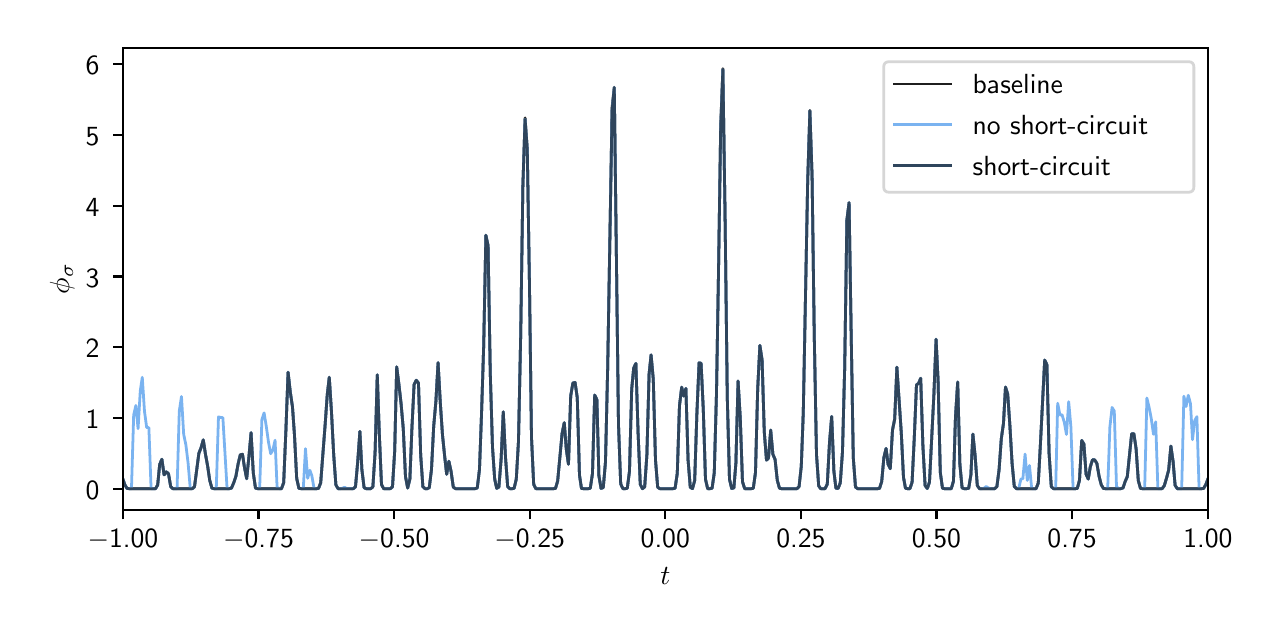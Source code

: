 \begingroup%
\makeatletter%
\begin{pgfpicture}%
\pgfpathrectangle{\pgfpointorigin}{\pgfqpoint{6.155in}{2.932in}}%
\pgfusepath{use as bounding box, clip}%
\begin{pgfscope}%
\pgfsetbuttcap%
\pgfsetmiterjoin%
\definecolor{currentfill}{rgb}{1.0,1.0,1.0}%
\pgfsetfillcolor{currentfill}%
\pgfsetlinewidth{0.0pt}%
\definecolor{currentstroke}{rgb}{1.0,1.0,1.0}%
\pgfsetstrokecolor{currentstroke}%
\pgfsetdash{}{0pt}%
\pgfpathmoveto{\pgfqpoint{0.0in}{0.0in}}%
\pgfpathlineto{\pgfqpoint{6.155in}{0.0in}}%
\pgfpathlineto{\pgfqpoint{6.155in}{2.932in}}%
\pgfpathlineto{\pgfqpoint{0.0in}{2.932in}}%
\pgfpathlineto{\pgfqpoint{0.0in}{0.0in}}%
\pgfpathclose%
\pgfusepath{fill}%
\end{pgfscope}%
\begin{pgfscope}%
\pgfsetbuttcap%
\pgfsetmiterjoin%
\definecolor{currentfill}{rgb}{1.0,1.0,1.0}%
\pgfsetfillcolor{currentfill}%
\pgfsetlinewidth{0.0pt}%
\definecolor{currentstroke}{rgb}{0.0,0.0,0.0}%
\pgfsetstrokecolor{currentstroke}%
\pgfsetstrokeopacity{0.0}%
\pgfsetdash{}{0pt}%
\pgfpathmoveto{\pgfqpoint{0.476in}{0.522in}}%
\pgfpathlineto{\pgfqpoint{5.901in}{0.522in}}%
\pgfpathlineto{\pgfqpoint{5.901in}{2.832in}}%
\pgfpathlineto{\pgfqpoint{0.476in}{2.832in}}%
\pgfpathlineto{\pgfqpoint{0.476in}{0.522in}}%
\pgfpathclose%
\pgfusepath{fill}%
\end{pgfscope}%
\begin{pgfscope}%
\pgfsetbuttcap%
\pgfsetroundjoin%
\definecolor{currentfill}{rgb}{0.0,0.0,0.0}%
\pgfsetfillcolor{currentfill}%
\pgfsetlinewidth{0.803pt}%
\definecolor{currentstroke}{rgb}{0.0,0.0,0.0}%
\pgfsetstrokecolor{currentstroke}%
\pgfsetdash{}{0pt}%
\pgfsys@defobject{currentmarker}{\pgfqpoint{0.0in}{-0.049in}}{\pgfqpoint{0.0in}{0.0in}}{%
\pgfpathmoveto{\pgfqpoint{0.0in}{0.0in}}%
\pgfpathlineto{\pgfqpoint{0.0in}{-0.049in}}%
\pgfusepath{stroke,fill}%
}%
\begin{pgfscope}%
\pgfsys@transformshift{0.476in}{0.522in}%
\pgfsys@useobject{currentmarker}{}%
\end{pgfscope}%
\end{pgfscope}%
\begin{pgfscope}%
\definecolor{textcolor}{rgb}{0.0,0.0,0.0}%
\pgfsetstrokecolor{textcolor}%
\pgfsetfillcolor{textcolor}%
\pgftext[x=0.476in,y=0.424in,,top]{\color{textcolor}{\sffamily\fontsize{10.0}{12.0}\selectfont\catcode`\^=\active\def^{\ifmmode\sp\else\^{}\fi}\catcode`\%=\active\def%{\%}\ensuremath{-}1.00}}%
\end{pgfscope}%
\begin{pgfscope}%
\pgfsetbuttcap%
\pgfsetroundjoin%
\definecolor{currentfill}{rgb}{0.0,0.0,0.0}%
\pgfsetfillcolor{currentfill}%
\pgfsetlinewidth{0.803pt}%
\definecolor{currentstroke}{rgb}{0.0,0.0,0.0}%
\pgfsetstrokecolor{currentstroke}%
\pgfsetdash{}{0pt}%
\pgfsys@defobject{currentmarker}{\pgfqpoint{0.0in}{-0.049in}}{\pgfqpoint{0.0in}{0.0in}}{%
\pgfpathmoveto{\pgfqpoint{0.0in}{0.0in}}%
\pgfpathlineto{\pgfqpoint{0.0in}{-0.049in}}%
\pgfusepath{stroke,fill}%
}%
\begin{pgfscope}%
\pgfsys@transformshift{1.154in}{0.522in}%
\pgfsys@useobject{currentmarker}{}%
\end{pgfscope}%
\end{pgfscope}%
\begin{pgfscope}%
\definecolor{textcolor}{rgb}{0.0,0.0,0.0}%
\pgfsetstrokecolor{textcolor}%
\pgfsetfillcolor{textcolor}%
\pgftext[x=1.154in,y=0.424in,,top]{\color{textcolor}{\sffamily\fontsize{10.0}{12.0}\selectfont\catcode`\^=\active\def^{\ifmmode\sp\else\^{}\fi}\catcode`\%=\active\def%{\%}\ensuremath{-}0.75}}%
\end{pgfscope}%
\begin{pgfscope}%
\pgfsetbuttcap%
\pgfsetroundjoin%
\definecolor{currentfill}{rgb}{0.0,0.0,0.0}%
\pgfsetfillcolor{currentfill}%
\pgfsetlinewidth{0.803pt}%
\definecolor{currentstroke}{rgb}{0.0,0.0,0.0}%
\pgfsetstrokecolor{currentstroke}%
\pgfsetdash{}{0pt}%
\pgfsys@defobject{currentmarker}{\pgfqpoint{0.0in}{-0.049in}}{\pgfqpoint{0.0in}{0.0in}}{%
\pgfpathmoveto{\pgfqpoint{0.0in}{0.0in}}%
\pgfpathlineto{\pgfqpoint{0.0in}{-0.049in}}%
\pgfusepath{stroke,fill}%
}%
\begin{pgfscope}%
\pgfsys@transformshift{1.832in}{0.522in}%
\pgfsys@useobject{currentmarker}{}%
\end{pgfscope}%
\end{pgfscope}%
\begin{pgfscope}%
\definecolor{textcolor}{rgb}{0.0,0.0,0.0}%
\pgfsetstrokecolor{textcolor}%
\pgfsetfillcolor{textcolor}%
\pgftext[x=1.832in,y=0.424in,,top]{\color{textcolor}{\sffamily\fontsize{10.0}{12.0}\selectfont\catcode`\^=\active\def^{\ifmmode\sp\else\^{}\fi}\catcode`\%=\active\def%{\%}\ensuremath{-}0.50}}%
\end{pgfscope}%
\begin{pgfscope}%
\pgfsetbuttcap%
\pgfsetroundjoin%
\definecolor{currentfill}{rgb}{0.0,0.0,0.0}%
\pgfsetfillcolor{currentfill}%
\pgfsetlinewidth{0.803pt}%
\definecolor{currentstroke}{rgb}{0.0,0.0,0.0}%
\pgfsetstrokecolor{currentstroke}%
\pgfsetdash{}{0pt}%
\pgfsys@defobject{currentmarker}{\pgfqpoint{0.0in}{-0.049in}}{\pgfqpoint{0.0in}{0.0in}}{%
\pgfpathmoveto{\pgfqpoint{0.0in}{0.0in}}%
\pgfpathlineto{\pgfqpoint{0.0in}{-0.049in}}%
\pgfusepath{stroke,fill}%
}%
\begin{pgfscope}%
\pgfsys@transformshift{2.51in}{0.522in}%
\pgfsys@useobject{currentmarker}{}%
\end{pgfscope}%
\end{pgfscope}%
\begin{pgfscope}%
\definecolor{textcolor}{rgb}{0.0,0.0,0.0}%
\pgfsetstrokecolor{textcolor}%
\pgfsetfillcolor{textcolor}%
\pgftext[x=2.51in,y=0.424in,,top]{\color{textcolor}{\sffamily\fontsize{10.0}{12.0}\selectfont\catcode`\^=\active\def^{\ifmmode\sp\else\^{}\fi}\catcode`\%=\active\def%{\%}\ensuremath{-}0.25}}%
\end{pgfscope}%
\begin{pgfscope}%
\pgfsetbuttcap%
\pgfsetroundjoin%
\definecolor{currentfill}{rgb}{0.0,0.0,0.0}%
\pgfsetfillcolor{currentfill}%
\pgfsetlinewidth{0.803pt}%
\definecolor{currentstroke}{rgb}{0.0,0.0,0.0}%
\pgfsetstrokecolor{currentstroke}%
\pgfsetdash{}{0pt}%
\pgfsys@defobject{currentmarker}{\pgfqpoint{0.0in}{-0.049in}}{\pgfqpoint{0.0in}{0.0in}}{%
\pgfpathmoveto{\pgfqpoint{0.0in}{0.0in}}%
\pgfpathlineto{\pgfqpoint{0.0in}{-0.049in}}%
\pgfusepath{stroke,fill}%
}%
\begin{pgfscope}%
\pgfsys@transformshift{3.188in}{0.522in}%
\pgfsys@useobject{currentmarker}{}%
\end{pgfscope}%
\end{pgfscope}%
\begin{pgfscope}%
\definecolor{textcolor}{rgb}{0.0,0.0,0.0}%
\pgfsetstrokecolor{textcolor}%
\pgfsetfillcolor{textcolor}%
\pgftext[x=3.188in,y=0.424in,,top]{\color{textcolor}{\sffamily\fontsize{10.0}{12.0}\selectfont\catcode`\^=\active\def^{\ifmmode\sp\else\^{}\fi}\catcode`\%=\active\def%{\%}0.00}}%
\end{pgfscope}%
\begin{pgfscope}%
\pgfsetbuttcap%
\pgfsetroundjoin%
\definecolor{currentfill}{rgb}{0.0,0.0,0.0}%
\pgfsetfillcolor{currentfill}%
\pgfsetlinewidth{0.803pt}%
\definecolor{currentstroke}{rgb}{0.0,0.0,0.0}%
\pgfsetstrokecolor{currentstroke}%
\pgfsetdash{}{0pt}%
\pgfsys@defobject{currentmarker}{\pgfqpoint{0.0in}{-0.049in}}{\pgfqpoint{0.0in}{0.0in}}{%
\pgfpathmoveto{\pgfqpoint{0.0in}{0.0in}}%
\pgfpathlineto{\pgfqpoint{0.0in}{-0.049in}}%
\pgfusepath{stroke,fill}%
}%
\begin{pgfscope}%
\pgfsys@transformshift{3.866in}{0.522in}%
\pgfsys@useobject{currentmarker}{}%
\end{pgfscope}%
\end{pgfscope}%
\begin{pgfscope}%
\definecolor{textcolor}{rgb}{0.0,0.0,0.0}%
\pgfsetstrokecolor{textcolor}%
\pgfsetfillcolor{textcolor}%
\pgftext[x=3.866in,y=0.424in,,top]{\color{textcolor}{\sffamily\fontsize{10.0}{12.0}\selectfont\catcode`\^=\active\def^{\ifmmode\sp\else\^{}\fi}\catcode`\%=\active\def%{\%}0.25}}%
\end{pgfscope}%
\begin{pgfscope}%
\pgfsetbuttcap%
\pgfsetroundjoin%
\definecolor{currentfill}{rgb}{0.0,0.0,0.0}%
\pgfsetfillcolor{currentfill}%
\pgfsetlinewidth{0.803pt}%
\definecolor{currentstroke}{rgb}{0.0,0.0,0.0}%
\pgfsetstrokecolor{currentstroke}%
\pgfsetdash{}{0pt}%
\pgfsys@defobject{currentmarker}{\pgfqpoint{0.0in}{-0.049in}}{\pgfqpoint{0.0in}{0.0in}}{%
\pgfpathmoveto{\pgfqpoint{0.0in}{0.0in}}%
\pgfpathlineto{\pgfqpoint{0.0in}{-0.049in}}%
\pgfusepath{stroke,fill}%
}%
\begin{pgfscope}%
\pgfsys@transformshift{4.544in}{0.522in}%
\pgfsys@useobject{currentmarker}{}%
\end{pgfscope}%
\end{pgfscope}%
\begin{pgfscope}%
\definecolor{textcolor}{rgb}{0.0,0.0,0.0}%
\pgfsetstrokecolor{textcolor}%
\pgfsetfillcolor{textcolor}%
\pgftext[x=4.544in,y=0.424in,,top]{\color{textcolor}{\sffamily\fontsize{10.0}{12.0}\selectfont\catcode`\^=\active\def^{\ifmmode\sp\else\^{}\fi}\catcode`\%=\active\def%{\%}0.50}}%
\end{pgfscope}%
\begin{pgfscope}%
\pgfsetbuttcap%
\pgfsetroundjoin%
\definecolor{currentfill}{rgb}{0.0,0.0,0.0}%
\pgfsetfillcolor{currentfill}%
\pgfsetlinewidth{0.803pt}%
\definecolor{currentstroke}{rgb}{0.0,0.0,0.0}%
\pgfsetstrokecolor{currentstroke}%
\pgfsetdash{}{0pt}%
\pgfsys@defobject{currentmarker}{\pgfqpoint{0.0in}{-0.049in}}{\pgfqpoint{0.0in}{0.0in}}{%
\pgfpathmoveto{\pgfqpoint{0.0in}{0.0in}}%
\pgfpathlineto{\pgfqpoint{0.0in}{-0.049in}}%
\pgfusepath{stroke,fill}%
}%
\begin{pgfscope}%
\pgfsys@transformshift{5.222in}{0.522in}%
\pgfsys@useobject{currentmarker}{}%
\end{pgfscope}%
\end{pgfscope}%
\begin{pgfscope}%
\definecolor{textcolor}{rgb}{0.0,0.0,0.0}%
\pgfsetstrokecolor{textcolor}%
\pgfsetfillcolor{textcolor}%
\pgftext[x=5.222in,y=0.424in,,top]{\color{textcolor}{\sffamily\fontsize{10.0}{12.0}\selectfont\catcode`\^=\active\def^{\ifmmode\sp\else\^{}\fi}\catcode`\%=\active\def%{\%}0.75}}%
\end{pgfscope}%
\begin{pgfscope}%
\pgfsetbuttcap%
\pgfsetroundjoin%
\definecolor{currentfill}{rgb}{0.0,0.0,0.0}%
\pgfsetfillcolor{currentfill}%
\pgfsetlinewidth{0.803pt}%
\definecolor{currentstroke}{rgb}{0.0,0.0,0.0}%
\pgfsetstrokecolor{currentstroke}%
\pgfsetdash{}{0pt}%
\pgfsys@defobject{currentmarker}{\pgfqpoint{0.0in}{-0.049in}}{\pgfqpoint{0.0in}{0.0in}}{%
\pgfpathmoveto{\pgfqpoint{0.0in}{0.0in}}%
\pgfpathlineto{\pgfqpoint{0.0in}{-0.049in}}%
\pgfusepath{stroke,fill}%
}%
\begin{pgfscope}%
\pgfsys@transformshift{5.901in}{0.522in}%
\pgfsys@useobject{currentmarker}{}%
\end{pgfscope}%
\end{pgfscope}%
\begin{pgfscope}%
\definecolor{textcolor}{rgb}{0.0,0.0,0.0}%
\pgfsetstrokecolor{textcolor}%
\pgfsetfillcolor{textcolor}%
\pgftext[x=5.901in,y=0.424in,,top]{\color{textcolor}{\sffamily\fontsize{10.0}{12.0}\selectfont\catcode`\^=\active\def^{\ifmmode\sp\else\^{}\fi}\catcode`\%=\active\def%{\%}1.00}}%
\end{pgfscope}%
\begin{pgfscope}%
\definecolor{textcolor}{rgb}{0.0,0.0,0.0}%
\pgfsetstrokecolor{textcolor}%
\pgfsetfillcolor{textcolor}%
\pgftext[x=3.188in,y=0.234in,,top]{\color{textcolor}{\sffamily\fontsize{10.0}{12.0}\selectfont\catcode`\^=\active\def^{\ifmmode\sp\else\^{}\fi}\catcode`\%=\active\def%{\%}$t$}}%
\end{pgfscope}%
\begin{pgfscope}%
\pgfsetbuttcap%
\pgfsetroundjoin%
\definecolor{currentfill}{rgb}{0.0,0.0,0.0}%
\pgfsetfillcolor{currentfill}%
\pgfsetlinewidth{0.803pt}%
\definecolor{currentstroke}{rgb}{0.0,0.0,0.0}%
\pgfsetstrokecolor{currentstroke}%
\pgfsetdash{}{0pt}%
\pgfsys@defobject{currentmarker}{\pgfqpoint{-0.049in}{0.0in}}{\pgfqpoint{-0.0in}{0.0in}}{%
\pgfpathmoveto{\pgfqpoint{-0.0in}{0.0in}}%
\pgfpathlineto{\pgfqpoint{-0.049in}{0.0in}}%
\pgfusepath{stroke,fill}%
}%
\begin{pgfscope}%
\pgfsys@transformshift{0.476in}{0.627in}%
\pgfsys@useobject{currentmarker}{}%
\end{pgfscope}%
\end{pgfscope}%
\begin{pgfscope}%
\definecolor{textcolor}{rgb}{0.0,0.0,0.0}%
\pgfsetstrokecolor{textcolor}%
\pgfsetfillcolor{textcolor}%
\pgftext[x=0.29in, y=0.574in, left, base]{\color{textcolor}{\sffamily\fontsize{10.0}{12.0}\selectfont\catcode`\^=\active\def^{\ifmmode\sp\else\^{}\fi}\catcode`\%=\active\def%{\%}0}}%
\end{pgfscope}%
\begin{pgfscope}%
\pgfsetbuttcap%
\pgfsetroundjoin%
\definecolor{currentfill}{rgb}{0.0,0.0,0.0}%
\pgfsetfillcolor{currentfill}%
\pgfsetlinewidth{0.803pt}%
\definecolor{currentstroke}{rgb}{0.0,0.0,0.0}%
\pgfsetstrokecolor{currentstroke}%
\pgfsetdash{}{0pt}%
\pgfsys@defobject{currentmarker}{\pgfqpoint{-0.049in}{0.0in}}{\pgfqpoint{-0.0in}{0.0in}}{%
\pgfpathmoveto{\pgfqpoint{-0.0in}{0.0in}}%
\pgfpathlineto{\pgfqpoint{-0.049in}{0.0in}}%
\pgfusepath{stroke,fill}%
}%
\begin{pgfscope}%
\pgfsys@transformshift{0.476in}{0.98in}%
\pgfsys@useobject{currentmarker}{}%
\end{pgfscope}%
\end{pgfscope}%
\begin{pgfscope}%
\definecolor{textcolor}{rgb}{0.0,0.0,0.0}%
\pgfsetstrokecolor{textcolor}%
\pgfsetfillcolor{textcolor}%
\pgftext[x=0.29in, y=0.928in, left, base]{\color{textcolor}{\sffamily\fontsize{10.0}{12.0}\selectfont\catcode`\^=\active\def^{\ifmmode\sp\else\^{}\fi}\catcode`\%=\active\def%{\%}1}}%
\end{pgfscope}%
\begin{pgfscope}%
\pgfsetbuttcap%
\pgfsetroundjoin%
\definecolor{currentfill}{rgb}{0.0,0.0,0.0}%
\pgfsetfillcolor{currentfill}%
\pgfsetlinewidth{0.803pt}%
\definecolor{currentstroke}{rgb}{0.0,0.0,0.0}%
\pgfsetstrokecolor{currentstroke}%
\pgfsetdash{}{0pt}%
\pgfsys@defobject{currentmarker}{\pgfqpoint{-0.049in}{0.0in}}{\pgfqpoint{-0.0in}{0.0in}}{%
\pgfpathmoveto{\pgfqpoint{-0.0in}{0.0in}}%
\pgfpathlineto{\pgfqpoint{-0.049in}{0.0in}}%
\pgfusepath{stroke,fill}%
}%
\begin{pgfscope}%
\pgfsys@transformshift{0.476in}{1.334in}%
\pgfsys@useobject{currentmarker}{}%
\end{pgfscope}%
\end{pgfscope}%
\begin{pgfscope}%
\definecolor{textcolor}{rgb}{0.0,0.0,0.0}%
\pgfsetstrokecolor{textcolor}%
\pgfsetfillcolor{textcolor}%
\pgftext[x=0.29in, y=1.282in, left, base]{\color{textcolor}{\sffamily\fontsize{10.0}{12.0}\selectfont\catcode`\^=\active\def^{\ifmmode\sp\else\^{}\fi}\catcode`\%=\active\def%{\%}2}}%
\end{pgfscope}%
\begin{pgfscope}%
\pgfsetbuttcap%
\pgfsetroundjoin%
\definecolor{currentfill}{rgb}{0.0,0.0,0.0}%
\pgfsetfillcolor{currentfill}%
\pgfsetlinewidth{0.803pt}%
\definecolor{currentstroke}{rgb}{0.0,0.0,0.0}%
\pgfsetstrokecolor{currentstroke}%
\pgfsetdash{}{0pt}%
\pgfsys@defobject{currentmarker}{\pgfqpoint{-0.049in}{0.0in}}{\pgfqpoint{-0.0in}{0.0in}}{%
\pgfpathmoveto{\pgfqpoint{-0.0in}{0.0in}}%
\pgfpathlineto{\pgfqpoint{-0.049in}{0.0in}}%
\pgfusepath{stroke,fill}%
}%
\begin{pgfscope}%
\pgfsys@transformshift{0.476in}{1.688in}%
\pgfsys@useobject{currentmarker}{}%
\end{pgfscope}%
\end{pgfscope}%
\begin{pgfscope}%
\definecolor{textcolor}{rgb}{0.0,0.0,0.0}%
\pgfsetstrokecolor{textcolor}%
\pgfsetfillcolor{textcolor}%
\pgftext[x=0.29in, y=1.635in, left, base]{\color{textcolor}{\sffamily\fontsize{10.0}{12.0}\selectfont\catcode`\^=\active\def^{\ifmmode\sp\else\^{}\fi}\catcode`\%=\active\def%{\%}3}}%
\end{pgfscope}%
\begin{pgfscope}%
\pgfsetbuttcap%
\pgfsetroundjoin%
\definecolor{currentfill}{rgb}{0.0,0.0,0.0}%
\pgfsetfillcolor{currentfill}%
\pgfsetlinewidth{0.803pt}%
\definecolor{currentstroke}{rgb}{0.0,0.0,0.0}%
\pgfsetstrokecolor{currentstroke}%
\pgfsetdash{}{0pt}%
\pgfsys@defobject{currentmarker}{\pgfqpoint{-0.049in}{0.0in}}{\pgfqpoint{-0.0in}{0.0in}}{%
\pgfpathmoveto{\pgfqpoint{-0.0in}{0.0in}}%
\pgfpathlineto{\pgfqpoint{-0.049in}{0.0in}}%
\pgfusepath{stroke,fill}%
}%
\begin{pgfscope}%
\pgfsys@transformshift{0.476in}{2.042in}%
\pgfsys@useobject{currentmarker}{}%
\end{pgfscope}%
\end{pgfscope}%
\begin{pgfscope}%
\definecolor{textcolor}{rgb}{0.0,0.0,0.0}%
\pgfsetstrokecolor{textcolor}%
\pgfsetfillcolor{textcolor}%
\pgftext[x=0.29in, y=1.989in, left, base]{\color{textcolor}{\sffamily\fontsize{10.0}{12.0}\selectfont\catcode`\^=\active\def^{\ifmmode\sp\else\^{}\fi}\catcode`\%=\active\def%{\%}4}}%
\end{pgfscope}%
\begin{pgfscope}%
\pgfsetbuttcap%
\pgfsetroundjoin%
\definecolor{currentfill}{rgb}{0.0,0.0,0.0}%
\pgfsetfillcolor{currentfill}%
\pgfsetlinewidth{0.803pt}%
\definecolor{currentstroke}{rgb}{0.0,0.0,0.0}%
\pgfsetstrokecolor{currentstroke}%
\pgfsetdash{}{0pt}%
\pgfsys@defobject{currentmarker}{\pgfqpoint{-0.049in}{0.0in}}{\pgfqpoint{-0.0in}{0.0in}}{%
\pgfpathmoveto{\pgfqpoint{-0.0in}{0.0in}}%
\pgfpathlineto{\pgfqpoint{-0.049in}{0.0in}}%
\pgfusepath{stroke,fill}%
}%
\begin{pgfscope}%
\pgfsys@transformshift{0.476in}{2.396in}%
\pgfsys@useobject{currentmarker}{}%
\end{pgfscope}%
\end{pgfscope}%
\begin{pgfscope}%
\definecolor{textcolor}{rgb}{0.0,0.0,0.0}%
\pgfsetstrokecolor{textcolor}%
\pgfsetfillcolor{textcolor}%
\pgftext[x=0.29in, y=2.343in, left, base]{\color{textcolor}{\sffamily\fontsize{10.0}{12.0}\selectfont\catcode`\^=\active\def^{\ifmmode\sp\else\^{}\fi}\catcode`\%=\active\def%{\%}5}}%
\end{pgfscope}%
\begin{pgfscope}%
\pgfsetbuttcap%
\pgfsetroundjoin%
\definecolor{currentfill}{rgb}{0.0,0.0,0.0}%
\pgfsetfillcolor{currentfill}%
\pgfsetlinewidth{0.803pt}%
\definecolor{currentstroke}{rgb}{0.0,0.0,0.0}%
\pgfsetstrokecolor{currentstroke}%
\pgfsetdash{}{0pt}%
\pgfsys@defobject{currentmarker}{\pgfqpoint{-0.049in}{0.0in}}{\pgfqpoint{-0.0in}{0.0in}}{%
\pgfpathmoveto{\pgfqpoint{-0.0in}{0.0in}}%
\pgfpathlineto{\pgfqpoint{-0.049in}{0.0in}}%
\pgfusepath{stroke,fill}%
}%
\begin{pgfscope}%
\pgfsys@transformshift{0.476in}{2.75in}%
\pgfsys@useobject{currentmarker}{}%
\end{pgfscope}%
\end{pgfscope}%
\begin{pgfscope}%
\definecolor{textcolor}{rgb}{0.0,0.0,0.0}%
\pgfsetstrokecolor{textcolor}%
\pgfsetfillcolor{textcolor}%
\pgftext[x=0.29in, y=2.697in, left, base]{\color{textcolor}{\sffamily\fontsize{10.0}{12.0}\selectfont\catcode`\^=\active\def^{\ifmmode\sp\else\^{}\fi}\catcode`\%=\active\def%{\%}6}}%
\end{pgfscope}%
\begin{pgfscope}%
\definecolor{textcolor}{rgb}{0.0,0.0,0.0}%
\pgfsetstrokecolor{textcolor}%
\pgfsetfillcolor{textcolor}%
\pgftext[x=0.234in,y=1.677in,,bottom,rotate=90.0]{\color{textcolor}{\sffamily\fontsize{10.0}{12.0}\selectfont\catcode`\^=\active\def^{\ifmmode\sp\else\^{}\fi}\catcode`\%=\active\def%{\%}$\phi_{\sigma}$}}%
\end{pgfscope}%
\begin{pgfscope}%
\pgfpathrectangle{\pgfqpoint{0.476in}{0.522in}}{\pgfqpoint{5.425in}{2.31in}}%
\pgfusepath{clip}%
\pgfsetrectcap%
\pgfsetroundjoin%
\pgfsetlinewidth{1.004pt}%
\definecolor{currentstroke}{rgb}{0.122,0.122,0.122}%
\pgfsetstrokecolor{currentstroke}%
\pgfsetdash{}{0pt}%
\pgfpathmoveto{\pgfqpoint{0.476in}{0.675in}}%
\pgfpathlineto{\pgfqpoint{0.486in}{0.646in}}%
\pgfpathlineto{\pgfqpoint{0.497in}{0.628in}}%
\pgfpathlineto{\pgfqpoint{0.508in}{0.627in}}%
\pgfpathlineto{\pgfqpoint{0.639in}{0.627in}}%
\pgfpathlineto{\pgfqpoint{0.65in}{0.645in}}%
\pgfpathlineto{\pgfqpoint{0.66in}{0.748in}}%
\pgfpathlineto{\pgfqpoint{0.671in}{0.774in}}%
\pgfpathlineto{\pgfqpoint{0.682in}{0.696in}}%
\pgfpathlineto{\pgfqpoint{0.693in}{0.711in}}%
\pgfpathlineto{\pgfqpoint{0.704in}{0.702in}}%
\pgfpathlineto{\pgfqpoint{0.715in}{0.638in}}%
\pgfpathlineto{\pgfqpoint{0.726in}{0.627in}}%
\pgfpathlineto{\pgfqpoint{0.78in}{0.627in}}%
\pgfpathlineto{\pgfqpoint{0.823in}{0.627in}}%
\pgfpathlineto{\pgfqpoint{0.834in}{0.636in}}%
\pgfpathlineto{\pgfqpoint{0.856in}{0.804in}}%
\pgfpathlineto{\pgfqpoint{0.867in}{0.832in}}%
\pgfpathlineto{\pgfqpoint{0.878in}{0.871in}}%
\pgfpathlineto{\pgfqpoint{0.889in}{0.799in}}%
\pgfpathlineto{\pgfqpoint{0.9in}{0.739in}}%
\pgfpathlineto{\pgfqpoint{0.91in}{0.67in}}%
\pgfpathlineto{\pgfqpoint{0.921in}{0.63in}}%
\pgfpathlineto{\pgfqpoint{0.932in}{0.627in}}%
\pgfpathlineto{\pgfqpoint{1.008in}{0.627in}}%
\pgfpathlineto{\pgfqpoint{1.019in}{0.63in}}%
\pgfpathlineto{\pgfqpoint{1.03in}{0.656in}}%
\pgfpathlineto{\pgfqpoint{1.041in}{0.688in}}%
\pgfpathlineto{\pgfqpoint{1.052in}{0.75in}}%
\pgfpathlineto{\pgfqpoint{1.063in}{0.796in}}%
\pgfpathlineto{\pgfqpoint{1.074in}{0.799in}}%
\pgfpathlineto{\pgfqpoint{1.084in}{0.733in}}%
\pgfpathlineto{\pgfqpoint{1.095in}{0.677in}}%
\pgfpathlineto{\pgfqpoint{1.106in}{0.784in}}%
\pgfpathlineto{\pgfqpoint{1.117in}{0.907in}}%
\pgfpathlineto{\pgfqpoint{1.128in}{0.706in}}%
\pgfpathlineto{\pgfqpoint{1.139in}{0.63in}}%
\pgfpathlineto{\pgfqpoint{1.15in}{0.627in}}%
\pgfpathlineto{\pgfqpoint{1.269in}{0.627in}}%
\pgfpathlineto{\pgfqpoint{1.28in}{0.657in}}%
\pgfpathlineto{\pgfqpoint{1.291in}{0.916in}}%
\pgfpathlineto{\pgfqpoint{1.302in}{1.209in}}%
\pgfpathlineto{\pgfqpoint{1.313in}{1.11in}}%
\pgfpathlineto{\pgfqpoint{1.324in}{1.036in}}%
\pgfpathlineto{\pgfqpoint{1.334in}{0.895in}}%
\pgfpathlineto{\pgfqpoint{1.345in}{0.679in}}%
\pgfpathlineto{\pgfqpoint{1.356in}{0.629in}}%
\pgfpathlineto{\pgfqpoint{1.367in}{0.627in}}%
\pgfpathlineto{\pgfqpoint{1.443in}{0.627in}}%
\pgfpathlineto{\pgfqpoint{1.454in}{0.628in}}%
\pgfpathlineto{\pgfqpoint{1.465in}{0.656in}}%
\pgfpathlineto{\pgfqpoint{1.487in}{0.943in}}%
\pgfpathlineto{\pgfqpoint{1.498in}{1.098in}}%
\pgfpathlineto{\pgfqpoint{1.508in}{1.184in}}%
\pgfpathlineto{\pgfqpoint{1.519in}{1.011in}}%
\pgfpathlineto{\pgfqpoint{1.53in}{0.798in}}%
\pgfpathlineto{\pgfqpoint{1.541in}{0.646in}}%
\pgfpathlineto{\pgfqpoint{1.552in}{0.627in}}%
\pgfpathlineto{\pgfqpoint{1.584in}{0.627in}}%
\pgfpathlineto{\pgfqpoint{1.628in}{0.627in}}%
\pgfpathlineto{\pgfqpoint{1.639in}{0.636in}}%
\pgfpathlineto{\pgfqpoint{1.65in}{0.759in}}%
\pgfpathlineto{\pgfqpoint{1.661in}{0.913in}}%
\pgfpathlineto{\pgfqpoint{1.671in}{0.723in}}%
\pgfpathlineto{\pgfqpoint{1.682in}{0.632in}}%
\pgfpathlineto{\pgfqpoint{1.693in}{0.627in}}%
\pgfpathlineto{\pgfqpoint{1.715in}{0.627in}}%
\pgfpathlineto{\pgfqpoint{1.726in}{0.636in}}%
\pgfpathlineto{\pgfqpoint{1.737in}{0.807in}}%
\pgfpathlineto{\pgfqpoint{1.748in}{1.196in}}%
\pgfpathlineto{\pgfqpoint{1.758in}{0.905in}}%
\pgfpathlineto{\pgfqpoint{1.769in}{0.648in}}%
\pgfpathlineto{\pgfqpoint{1.78in}{0.627in}}%
\pgfpathlineto{\pgfqpoint{1.813in}{0.627in}}%
\pgfpathlineto{\pgfqpoint{1.824in}{0.636in}}%
\pgfpathlineto{\pgfqpoint{1.835in}{0.814in}}%
\pgfpathlineto{\pgfqpoint{1.845in}{1.236in}}%
\pgfpathlineto{\pgfqpoint{1.856in}{1.15in}}%
\pgfpathlineto{\pgfqpoint{1.867in}{1.052in}}%
\pgfpathlineto{\pgfqpoint{1.878in}{0.926in}}%
\pgfpathlineto{\pgfqpoint{1.889in}{0.688in}}%
\pgfpathlineto{\pgfqpoint{1.9in}{0.63in}}%
\pgfpathlineto{\pgfqpoint{1.911in}{0.675in}}%
\pgfpathlineto{\pgfqpoint{1.921in}{0.925in}}%
\pgfpathlineto{\pgfqpoint{1.932in}{1.147in}}%
\pgfpathlineto{\pgfqpoint{1.943in}{1.169in}}%
\pgfpathlineto{\pgfqpoint{1.954in}{1.155in}}%
\pgfpathlineto{\pgfqpoint{1.965in}{0.795in}}%
\pgfpathlineto{\pgfqpoint{1.976in}{0.637in}}%
\pgfpathlineto{\pgfqpoint{1.987in}{0.627in}}%
\pgfpathlineto{\pgfqpoint{1.998in}{0.627in}}%
\pgfpathlineto{\pgfqpoint{2.008in}{0.632in}}%
\pgfpathlineto{\pgfqpoint{2.019in}{0.723in}}%
\pgfpathlineto{\pgfqpoint{2.03in}{0.938in}}%
\pgfpathlineto{\pgfqpoint{2.041in}{1.063in}}%
\pgfpathlineto{\pgfqpoint{2.052in}{1.257in}}%
\pgfpathlineto{\pgfqpoint{2.063in}{1.059in}}%
\pgfpathlineto{\pgfqpoint{2.074in}{0.896in}}%
\pgfpathlineto{\pgfqpoint{2.085in}{0.788in}}%
\pgfpathlineto{\pgfqpoint{2.095in}{0.699in}}%
\pgfpathlineto{\pgfqpoint{2.106in}{0.764in}}%
\pgfpathlineto{\pgfqpoint{2.117in}{0.713in}}%
\pgfpathlineto{\pgfqpoint{2.128in}{0.635in}}%
\pgfpathlineto{\pgfqpoint{2.139in}{0.627in}}%
\pgfpathlineto{\pgfqpoint{2.237in}{0.627in}}%
\pgfpathlineto{\pgfqpoint{2.248in}{0.631in}}%
\pgfpathlineto{\pgfqpoint{2.259in}{0.723in}}%
\pgfpathlineto{\pgfqpoint{2.269in}{0.994in}}%
\pgfpathlineto{\pgfqpoint{2.28in}{1.34in}}%
\pgfpathlineto{\pgfqpoint{2.291in}{1.894in}}%
\pgfpathlineto{\pgfqpoint{2.302in}{1.842in}}%
\pgfpathlineto{\pgfqpoint{2.313in}{1.204in}}%
\pgfpathlineto{\pgfqpoint{2.324in}{0.836in}}%
\pgfpathlineto{\pgfqpoint{2.335in}{0.675in}}%
\pgfpathlineto{\pgfqpoint{2.345in}{0.629in}}%
\pgfpathlineto{\pgfqpoint{2.356in}{0.635in}}%
\pgfpathlineto{\pgfqpoint{2.367in}{0.771in}}%
\pgfpathlineto{\pgfqpoint{2.378in}{1.011in}}%
\pgfpathlineto{\pgfqpoint{2.389in}{0.785in}}%
\pgfpathlineto{\pgfqpoint{2.4in}{0.637in}}%
\pgfpathlineto{\pgfqpoint{2.411in}{0.627in}}%
\pgfpathlineto{\pgfqpoint{2.422in}{0.627in}}%
\pgfpathlineto{\pgfqpoint{2.432in}{0.629in}}%
\pgfpathlineto{\pgfqpoint{2.443in}{0.674in}}%
\pgfpathlineto{\pgfqpoint{2.454in}{0.864in}}%
\pgfpathlineto{\pgfqpoint{2.465in}{1.391in}}%
\pgfpathlineto{\pgfqpoint{2.476in}{2.143in}}%
\pgfpathlineto{\pgfqpoint{2.487in}{2.481in}}%
\pgfpathlineto{\pgfqpoint{2.498in}{2.324in}}%
\pgfpathlineto{\pgfqpoint{2.509in}{1.643in}}%
\pgfpathlineto{\pgfqpoint{2.519in}{0.885in}}%
\pgfpathlineto{\pgfqpoint{2.53in}{0.649in}}%
\pgfpathlineto{\pgfqpoint{2.541in}{0.627in}}%
\pgfpathlineto{\pgfqpoint{2.574in}{0.627in}}%
\pgfpathlineto{\pgfqpoint{2.628in}{0.627in}}%
\pgfpathlineto{\pgfqpoint{2.639in}{0.628in}}%
\pgfpathlineto{\pgfqpoint{2.65in}{0.666in}}%
\pgfpathlineto{\pgfqpoint{2.672in}{0.903in}}%
\pgfpathlineto{\pgfqpoint{2.683in}{0.957in}}%
\pgfpathlineto{\pgfqpoint{2.693in}{0.825in}}%
\pgfpathlineto{\pgfqpoint{2.704in}{0.749in}}%
\pgfpathlineto{\pgfqpoint{2.715in}{1.09in}}%
\pgfpathlineto{\pgfqpoint{2.726in}{1.155in}}%
\pgfpathlineto{\pgfqpoint{2.737in}{1.158in}}%
\pgfpathlineto{\pgfqpoint{2.748in}{1.081in}}%
\pgfpathlineto{\pgfqpoint{2.759in}{0.695in}}%
\pgfpathlineto{\pgfqpoint{2.769in}{0.628in}}%
\pgfpathlineto{\pgfqpoint{2.78in}{0.627in}}%
\pgfpathlineto{\pgfqpoint{2.802in}{0.627in}}%
\pgfpathlineto{\pgfqpoint{2.813in}{0.629in}}%
\pgfpathlineto{\pgfqpoint{2.824in}{0.703in}}%
\pgfpathlineto{\pgfqpoint{2.835in}{1.095in}}%
\pgfpathlineto{\pgfqpoint{2.846in}{1.072in}}%
\pgfpathlineto{\pgfqpoint{2.856in}{0.692in}}%
\pgfpathlineto{\pgfqpoint{2.867in}{0.628in}}%
\pgfpathlineto{\pgfqpoint{2.878in}{0.633in}}%
\pgfpathlineto{\pgfqpoint{2.889in}{0.761in}}%
\pgfpathlineto{\pgfqpoint{2.9in}{1.232in}}%
\pgfpathlineto{\pgfqpoint{2.922in}{2.533in}}%
\pgfpathlineto{\pgfqpoint{2.933in}{2.634in}}%
\pgfpathlineto{\pgfqpoint{2.954in}{0.949in}}%
\pgfpathlineto{\pgfqpoint{2.965in}{0.651in}}%
\pgfpathlineto{\pgfqpoint{2.976in}{0.627in}}%
\pgfpathlineto{\pgfqpoint{2.987in}{0.627in}}%
\pgfpathlineto{\pgfqpoint{2.998in}{0.629in}}%
\pgfpathlineto{\pgfqpoint{3.009in}{0.714in}}%
\pgfpathlineto{\pgfqpoint{3.02in}{1.124in}}%
\pgfpathlineto{\pgfqpoint{3.03in}{1.23in}}%
\pgfpathlineto{\pgfqpoint{3.041in}{1.253in}}%
\pgfpathlineto{\pgfqpoint{3.052in}{0.907in}}%
\pgfpathlineto{\pgfqpoint{3.063in}{0.648in}}%
\pgfpathlineto{\pgfqpoint{3.074in}{0.627in}}%
\pgfpathlineto{\pgfqpoint{3.085in}{0.636in}}%
\pgfpathlineto{\pgfqpoint{3.096in}{0.796in}}%
\pgfpathlineto{\pgfqpoint{3.107in}{1.199in}}%
\pgfpathlineto{\pgfqpoint{3.117in}{1.296in}}%
\pgfpathlineto{\pgfqpoint{3.128in}{1.174in}}%
\pgfpathlineto{\pgfqpoint{3.139in}{0.771in}}%
\pgfpathlineto{\pgfqpoint{3.15in}{0.634in}}%
\pgfpathlineto{\pgfqpoint{3.161in}{0.627in}}%
\pgfpathlineto{\pgfqpoint{3.226in}{0.627in}}%
\pgfpathlineto{\pgfqpoint{3.237in}{0.629in}}%
\pgfpathlineto{\pgfqpoint{3.248in}{0.704in}}%
\pgfpathlineto{\pgfqpoint{3.259in}{1.042in}}%
\pgfpathlineto{\pgfqpoint{3.27in}{1.134in}}%
\pgfpathlineto{\pgfqpoint{3.28in}{1.09in}}%
\pgfpathlineto{\pgfqpoint{3.291in}{1.128in}}%
\pgfpathlineto{\pgfqpoint{3.302in}{0.77in}}%
\pgfpathlineto{\pgfqpoint{3.313in}{0.634in}}%
\pgfpathlineto{\pgfqpoint{3.324in}{0.627in}}%
\pgfpathlineto{\pgfqpoint{3.335in}{0.668in}}%
\pgfpathlineto{\pgfqpoint{3.346in}{1.002in}}%
\pgfpathlineto{\pgfqpoint{3.357in}{1.256in}}%
\pgfpathlineto{\pgfqpoint{3.367in}{1.254in}}%
\pgfpathlineto{\pgfqpoint{3.378in}{1.024in}}%
\pgfpathlineto{\pgfqpoint{3.389in}{0.674in}}%
\pgfpathlineto{\pgfqpoint{3.4in}{0.627in}}%
\pgfpathlineto{\pgfqpoint{3.411in}{0.627in}}%
\pgfpathlineto{\pgfqpoint{3.422in}{0.629in}}%
\pgfpathlineto{\pgfqpoint{3.433in}{0.707in}}%
\pgfpathlineto{\pgfqpoint{3.444in}{1.103in}}%
\pgfpathlineto{\pgfqpoint{3.454in}{1.703in}}%
\pgfpathlineto{\pgfqpoint{3.465in}{2.443in}}%
\pgfpathlineto{\pgfqpoint{3.476in}{2.727in}}%
\pgfpathlineto{\pgfqpoint{3.487in}{1.986in}}%
\pgfpathlineto{\pgfqpoint{3.498in}{1.083in}}%
\pgfpathlineto{\pgfqpoint{3.509in}{0.674in}}%
\pgfpathlineto{\pgfqpoint{3.52in}{0.628in}}%
\pgfpathlineto{\pgfqpoint{3.531in}{0.631in}}%
\pgfpathlineto{\pgfqpoint{3.541in}{0.754in}}%
\pgfpathlineto{\pgfqpoint{3.552in}{1.165in}}%
\pgfpathlineto{\pgfqpoint{3.563in}{0.979in}}%
\pgfpathlineto{\pgfqpoint{3.574in}{0.662in}}%
\pgfpathlineto{\pgfqpoint{3.585in}{0.627in}}%
\pgfpathlineto{\pgfqpoint{3.607in}{0.627in}}%
\pgfpathlineto{\pgfqpoint{3.617in}{0.627in}}%
\pgfpathlineto{\pgfqpoint{3.628in}{0.629in}}%
\pgfpathlineto{\pgfqpoint{3.639in}{0.708in}}%
\pgfpathlineto{\pgfqpoint{3.65in}{1.125in}}%
\pgfpathlineto{\pgfqpoint{3.661in}{1.343in}}%
\pgfpathlineto{\pgfqpoint{3.672in}{1.271in}}%
\pgfpathlineto{\pgfqpoint{3.683in}{0.91in}}%
\pgfpathlineto{\pgfqpoint{3.694in}{0.77in}}%
\pgfpathlineto{\pgfqpoint{3.704in}{0.78in}}%
\pgfpathlineto{\pgfqpoint{3.715in}{0.92in}}%
\pgfpathlineto{\pgfqpoint{3.726in}{0.799in}}%
\pgfpathlineto{\pgfqpoint{3.737in}{0.773in}}%
\pgfpathlineto{\pgfqpoint{3.748in}{0.669in}}%
\pgfpathlineto{\pgfqpoint{3.759in}{0.629in}}%
\pgfpathlineto{\pgfqpoint{3.77in}{0.627in}}%
\pgfpathlineto{\pgfqpoint{3.846in}{0.627in}}%
\pgfpathlineto{\pgfqpoint{3.857in}{0.638in}}%
\pgfpathlineto{\pgfqpoint{3.868in}{0.739in}}%
\pgfpathlineto{\pgfqpoint{3.878in}{1.008in}}%
\pgfpathlineto{\pgfqpoint{3.9in}{2.166in}}%
\pgfpathlineto{\pgfqpoint{3.911in}{2.518in}}%
\pgfpathlineto{\pgfqpoint{3.922in}{2.189in}}%
\pgfpathlineto{\pgfqpoint{3.933in}{1.388in}}%
\pgfpathlineto{\pgfqpoint{3.944in}{0.799in}}%
\pgfpathlineto{\pgfqpoint{3.955in}{0.641in}}%
\pgfpathlineto{\pgfqpoint{3.965in}{0.627in}}%
\pgfpathlineto{\pgfqpoint{3.987in}{0.627in}}%
\pgfpathlineto{\pgfqpoint{3.998in}{0.649in}}%
\pgfpathlineto{\pgfqpoint{4.009in}{0.856in}}%
\pgfpathlineto{\pgfqpoint{4.02in}{0.988in}}%
\pgfpathlineto{\pgfqpoint{4.031in}{0.715in}}%
\pgfpathlineto{\pgfqpoint{4.041in}{0.63in}}%
\pgfpathlineto{\pgfqpoint{4.052in}{0.628in}}%
\pgfpathlineto{\pgfqpoint{4.063in}{0.656in}}%
\pgfpathlineto{\pgfqpoint{4.074in}{0.812in}}%
\pgfpathlineto{\pgfqpoint{4.085in}{1.231in}}%
\pgfpathlineto{\pgfqpoint{4.096in}{1.971in}}%
\pgfpathlineto{\pgfqpoint{4.107in}{2.057in}}%
\pgfpathlineto{\pgfqpoint{4.118in}{1.371in}}%
\pgfpathlineto{\pgfqpoint{4.128in}{0.782in}}%
\pgfpathlineto{\pgfqpoint{4.139in}{0.635in}}%
\pgfpathlineto{\pgfqpoint{4.15in}{0.627in}}%
\pgfpathlineto{\pgfqpoint{4.248in}{0.627in}}%
\pgfpathlineto{\pgfqpoint{4.259in}{0.628in}}%
\pgfpathlineto{\pgfqpoint{4.27in}{0.662in}}%
\pgfpathlineto{\pgfqpoint{4.281in}{0.783in}}%
\pgfpathlineto{\pgfqpoint{4.292in}{0.828in}}%
\pgfpathlineto{\pgfqpoint{4.302in}{0.749in}}%
\pgfpathlineto{\pgfqpoint{4.313in}{0.727in}}%
\pgfpathlineto{\pgfqpoint{4.324in}{0.92in}}%
\pgfpathlineto{\pgfqpoint{4.335in}{0.975in}}%
\pgfpathlineto{\pgfqpoint{4.346in}{1.234in}}%
\pgfpathlineto{\pgfqpoint{4.368in}{0.907in}}%
\pgfpathlineto{\pgfqpoint{4.379in}{0.684in}}%
\pgfpathlineto{\pgfqpoint{4.389in}{0.629in}}%
\pgfpathlineto{\pgfqpoint{4.4in}{0.627in}}%
\pgfpathlineto{\pgfqpoint{4.411in}{0.627in}}%
\pgfpathlineto{\pgfqpoint{4.422in}{0.659in}}%
\pgfpathlineto{\pgfqpoint{4.433in}{0.881in}}%
\pgfpathlineto{\pgfqpoint{4.444in}{1.146in}}%
\pgfpathlineto{\pgfqpoint{4.455in}{1.154in}}%
\pgfpathlineto{\pgfqpoint{4.465in}{1.179in}}%
\pgfpathlineto{\pgfqpoint{4.476in}{0.843in}}%
\pgfpathlineto{\pgfqpoint{4.487in}{0.643in}}%
\pgfpathlineto{\pgfqpoint{4.498in}{0.628in}}%
\pgfpathlineto{\pgfqpoint{4.509in}{0.66in}}%
\pgfpathlineto{\pgfqpoint{4.531in}{1.097in}}%
\pgfpathlineto{\pgfqpoint{4.542in}{1.374in}}%
\pgfpathlineto{\pgfqpoint{4.552in}{1.167in}}%
\pgfpathlineto{\pgfqpoint{4.563in}{0.709in}}%
\pgfpathlineto{\pgfqpoint{4.574in}{0.629in}}%
\pgfpathlineto{\pgfqpoint{4.585in}{0.627in}}%
\pgfpathlineto{\pgfqpoint{4.618in}{0.627in}}%
\pgfpathlineto{\pgfqpoint{4.629in}{0.665in}}%
\pgfpathlineto{\pgfqpoint{4.639in}{0.987in}}%
\pgfpathlineto{\pgfqpoint{4.65in}{1.16in}}%
\pgfpathlineto{\pgfqpoint{4.661in}{0.749in}}%
\pgfpathlineto{\pgfqpoint{4.672in}{0.631in}}%
\pgfpathlineto{\pgfqpoint{4.683in}{0.627in}}%
\pgfpathlineto{\pgfqpoint{4.694in}{0.627in}}%
\pgfpathlineto{\pgfqpoint{4.705in}{0.629in}}%
\pgfpathlineto{\pgfqpoint{4.716in}{0.696in}}%
\pgfpathlineto{\pgfqpoint{4.726in}{0.9in}}%
\pgfpathlineto{\pgfqpoint{4.737in}{0.794in}}%
\pgfpathlineto{\pgfqpoint{4.748in}{0.643in}}%
\pgfpathlineto{\pgfqpoint{4.759in}{0.627in}}%
\pgfpathlineto{\pgfqpoint{4.813in}{0.627in}}%
\pgfpathlineto{\pgfqpoint{4.835in}{0.627in}}%
\pgfpathlineto{\pgfqpoint{4.846in}{0.637in}}%
\pgfpathlineto{\pgfqpoint{4.857in}{0.722in}}%
\pgfpathlineto{\pgfqpoint{4.868in}{0.876in}}%
\pgfpathlineto{\pgfqpoint{4.879in}{0.954in}}%
\pgfpathlineto{\pgfqpoint{4.889in}{1.135in}}%
\pgfpathlineto{\pgfqpoint{4.9in}{1.1in}}%
\pgfpathlineto{\pgfqpoint{4.911in}{0.943in}}%
\pgfpathlineto{\pgfqpoint{4.922in}{0.754in}}%
\pgfpathlineto{\pgfqpoint{4.933in}{0.638in}}%
\pgfpathlineto{\pgfqpoint{4.944in}{0.627in}}%
\pgfpathlineto{\pgfqpoint{5.031in}{0.627in}}%
\pgfpathlineto{\pgfqpoint{5.042in}{0.627in}}%
\pgfpathlineto{\pgfqpoint{5.053in}{0.655in}}%
\pgfpathlineto{\pgfqpoint{5.063in}{0.837in}}%
\pgfpathlineto{\pgfqpoint{5.085in}{1.27in}}%
\pgfpathlineto{\pgfqpoint{5.096in}{1.247in}}%
\pgfpathlineto{\pgfqpoint{5.107in}{0.804in}}%
\pgfpathlineto{\pgfqpoint{5.118in}{0.637in}}%
\pgfpathlineto{\pgfqpoint{5.129in}{0.627in}}%
\pgfpathlineto{\pgfqpoint{5.237in}{0.627in}}%
\pgfpathlineto{\pgfqpoint{5.248in}{0.628in}}%
\pgfpathlineto{\pgfqpoint{5.259in}{0.669in}}%
\pgfpathlineto{\pgfqpoint{5.27in}{0.868in}}%
\pgfpathlineto{\pgfqpoint{5.281in}{0.85in}}%
\pgfpathlineto{\pgfqpoint{5.292in}{0.699in}}%
\pgfpathlineto{\pgfqpoint{5.303in}{0.675in}}%
\pgfpathlineto{\pgfqpoint{5.313in}{0.736in}}%
\pgfpathlineto{\pgfqpoint{5.324in}{0.771in}}%
\pgfpathlineto{\pgfqpoint{5.335in}{0.771in}}%
\pgfpathlineto{\pgfqpoint{5.346in}{0.753in}}%
\pgfpathlineto{\pgfqpoint{5.357in}{0.689in}}%
\pgfpathlineto{\pgfqpoint{5.368in}{0.646in}}%
\pgfpathlineto{\pgfqpoint{5.379in}{0.628in}}%
\pgfpathlineto{\pgfqpoint{5.39in}{0.627in}}%
\pgfpathlineto{\pgfqpoint{5.466in}{0.627in}}%
\pgfpathlineto{\pgfqpoint{5.477in}{0.631in}}%
\pgfpathlineto{\pgfqpoint{5.487in}{0.662in}}%
\pgfpathlineto{\pgfqpoint{5.498in}{0.687in}}%
\pgfpathlineto{\pgfqpoint{5.52in}{0.902in}}%
\pgfpathlineto{\pgfqpoint{5.531in}{0.901in}}%
\pgfpathlineto{\pgfqpoint{5.542in}{0.827in}}%
\pgfpathlineto{\pgfqpoint{5.553in}{0.668in}}%
\pgfpathlineto{\pgfqpoint{5.564in}{0.628in}}%
\pgfpathlineto{\pgfqpoint{5.574in}{0.627in}}%
\pgfpathlineto{\pgfqpoint{5.672in}{0.627in}}%
\pgfpathlineto{\pgfqpoint{5.683in}{0.642in}}%
\pgfpathlineto{\pgfqpoint{5.694in}{0.679in}}%
\pgfpathlineto{\pgfqpoint{5.705in}{0.721in}}%
\pgfpathlineto{\pgfqpoint{5.716in}{0.84in}}%
\pgfpathlineto{\pgfqpoint{5.727in}{0.763in}}%
\pgfpathlineto{\pgfqpoint{5.737in}{0.644in}}%
\pgfpathlineto{\pgfqpoint{5.748in}{0.627in}}%
\pgfpathlineto{\pgfqpoint{5.792in}{0.627in}}%
\pgfpathlineto{\pgfqpoint{5.868in}{0.627in}}%
\pgfpathlineto{\pgfqpoint{5.879in}{0.628in}}%
\pgfpathlineto{\pgfqpoint{5.89in}{0.646in}}%
\pgfpathlineto{\pgfqpoint{5.901in}{0.675in}}%
\pgfpathlineto{\pgfqpoint{5.901in}{0.675in}}%
\pgfusepath{stroke}%
\end{pgfscope}%
\begin{pgfscope}%
\pgfpathrectangle{\pgfqpoint{0.476in}{0.522in}}{\pgfqpoint{5.425in}{2.31in}}%
\pgfusepath{clip}%
\pgfsetrectcap%
\pgfsetroundjoin%
\pgfsetlinewidth{1.004pt}%
\definecolor{currentstroke}{rgb}{0.478,0.702,0.941}%
\pgfsetstrokecolor{currentstroke}%
\pgfsetdash{}{0pt}%
\pgfpathmoveto{\pgfqpoint{0.476in}{0.675in}}%
\pgfpathlineto{\pgfqpoint{0.486in}{0.646in}}%
\pgfpathlineto{\pgfqpoint{0.497in}{0.628in}}%
\pgfpathlineto{\pgfqpoint{0.508in}{0.627in}}%
\pgfpathlineto{\pgfqpoint{0.519in}{0.627in}}%
\pgfpathlineto{\pgfqpoint{0.53in}{0.995in}}%
\pgfpathlineto{\pgfqpoint{0.541in}{1.043in}}%
\pgfpathlineto{\pgfqpoint{0.552in}{0.927in}}%
\pgfpathlineto{\pgfqpoint{0.563in}{1.116in}}%
\pgfpathlineto{\pgfqpoint{0.573in}{1.184in}}%
\pgfpathlineto{\pgfqpoint{0.584in}{1.014in}}%
\pgfpathlineto{\pgfqpoint{0.595in}{0.933in}}%
\pgfpathlineto{\pgfqpoint{0.606in}{0.932in}}%
\pgfpathlineto{\pgfqpoint{0.617in}{0.627in}}%
\pgfpathlineto{\pgfqpoint{0.639in}{0.627in}}%
\pgfpathlineto{\pgfqpoint{0.65in}{0.645in}}%
\pgfpathlineto{\pgfqpoint{0.66in}{0.748in}}%
\pgfpathlineto{\pgfqpoint{0.671in}{0.774in}}%
\pgfpathlineto{\pgfqpoint{0.682in}{0.696in}}%
\pgfpathlineto{\pgfqpoint{0.693in}{0.711in}}%
\pgfpathlineto{\pgfqpoint{0.704in}{0.702in}}%
\pgfpathlineto{\pgfqpoint{0.715in}{0.638in}}%
\pgfpathlineto{\pgfqpoint{0.726in}{0.627in}}%
\pgfpathlineto{\pgfqpoint{0.747in}{0.627in}}%
\pgfpathlineto{\pgfqpoint{0.758in}{1.014in}}%
\pgfpathlineto{\pgfqpoint{0.769in}{1.088in}}%
\pgfpathlineto{\pgfqpoint{0.78in}{0.899in}}%
\pgfpathlineto{\pgfqpoint{0.791in}{0.846in}}%
\pgfpathlineto{\pgfqpoint{0.802in}{0.756in}}%
\pgfpathlineto{\pgfqpoint{0.813in}{0.627in}}%
\pgfpathlineto{\pgfqpoint{0.823in}{0.627in}}%
\pgfpathlineto{\pgfqpoint{0.834in}{0.636in}}%
\pgfpathlineto{\pgfqpoint{0.856in}{0.804in}}%
\pgfpathlineto{\pgfqpoint{0.867in}{0.832in}}%
\pgfpathlineto{\pgfqpoint{0.878in}{0.871in}}%
\pgfpathlineto{\pgfqpoint{0.889in}{0.799in}}%
\pgfpathlineto{\pgfqpoint{0.9in}{0.739in}}%
\pgfpathlineto{\pgfqpoint{0.91in}{0.67in}}%
\pgfpathlineto{\pgfqpoint{0.921in}{0.63in}}%
\pgfpathlineto{\pgfqpoint{0.932in}{0.627in}}%
\pgfpathlineto{\pgfqpoint{0.943in}{0.627in}}%
\pgfpathlineto{\pgfqpoint{0.954in}{0.986in}}%
\pgfpathlineto{\pgfqpoint{0.965in}{0.983in}}%
\pgfpathlineto{\pgfqpoint{0.976in}{0.982in}}%
\pgfpathlineto{\pgfqpoint{0.997in}{0.627in}}%
\pgfpathlineto{\pgfqpoint{1.008in}{0.627in}}%
\pgfpathlineto{\pgfqpoint{1.019in}{0.63in}}%
\pgfpathlineto{\pgfqpoint{1.03in}{0.656in}}%
\pgfpathlineto{\pgfqpoint{1.041in}{0.688in}}%
\pgfpathlineto{\pgfqpoint{1.052in}{0.75in}}%
\pgfpathlineto{\pgfqpoint{1.063in}{0.796in}}%
\pgfpathlineto{\pgfqpoint{1.074in}{0.799in}}%
\pgfpathlineto{\pgfqpoint{1.084in}{0.733in}}%
\pgfpathlineto{\pgfqpoint{1.095in}{0.677in}}%
\pgfpathlineto{\pgfqpoint{1.106in}{0.784in}}%
\pgfpathlineto{\pgfqpoint{1.117in}{0.907in}}%
\pgfpathlineto{\pgfqpoint{1.128in}{0.706in}}%
\pgfpathlineto{\pgfqpoint{1.139in}{0.63in}}%
\pgfpathlineto{\pgfqpoint{1.15in}{0.627in}}%
\pgfpathlineto{\pgfqpoint{1.16in}{0.627in}}%
\pgfpathlineto{\pgfqpoint{1.171in}{0.972in}}%
\pgfpathlineto{\pgfqpoint{1.182in}{1.006in}}%
\pgfpathlineto{\pgfqpoint{1.193in}{0.939in}}%
\pgfpathlineto{\pgfqpoint{1.204in}{0.86in}}%
\pgfpathlineto{\pgfqpoint{1.215in}{0.802in}}%
\pgfpathlineto{\pgfqpoint{1.226in}{0.82in}}%
\pgfpathlineto{\pgfqpoint{1.237in}{0.869in}}%
\pgfpathlineto{\pgfqpoint{1.247in}{0.634in}}%
\pgfpathlineto{\pgfqpoint{1.258in}{0.627in}}%
\pgfpathlineto{\pgfqpoint{1.269in}{0.627in}}%
\pgfpathlineto{\pgfqpoint{1.28in}{0.657in}}%
\pgfpathlineto{\pgfqpoint{1.291in}{0.916in}}%
\pgfpathlineto{\pgfqpoint{1.302in}{1.209in}}%
\pgfpathlineto{\pgfqpoint{1.313in}{1.11in}}%
\pgfpathlineto{\pgfqpoint{1.324in}{1.036in}}%
\pgfpathlineto{\pgfqpoint{1.334in}{0.895in}}%
\pgfpathlineto{\pgfqpoint{1.345in}{0.679in}}%
\pgfpathlineto{\pgfqpoint{1.356in}{0.629in}}%
\pgfpathlineto{\pgfqpoint{1.367in}{0.627in}}%
\pgfpathlineto{\pgfqpoint{1.378in}{0.627in}}%
\pgfpathlineto{\pgfqpoint{1.389in}{0.827in}}%
\pgfpathlineto{\pgfqpoint{1.4in}{0.679in}}%
\pgfpathlineto{\pgfqpoint{1.411in}{0.719in}}%
\pgfpathlineto{\pgfqpoint{1.421in}{0.691in}}%
\pgfpathlineto{\pgfqpoint{1.432in}{0.627in}}%
\pgfpathlineto{\pgfqpoint{1.443in}{0.627in}}%
\pgfpathlineto{\pgfqpoint{1.454in}{0.628in}}%
\pgfpathlineto{\pgfqpoint{1.465in}{0.656in}}%
\pgfpathlineto{\pgfqpoint{1.487in}{0.943in}}%
\pgfpathlineto{\pgfqpoint{1.498in}{1.098in}}%
\pgfpathlineto{\pgfqpoint{1.508in}{1.184in}}%
\pgfpathlineto{\pgfqpoint{1.519in}{1.011in}}%
\pgfpathlineto{\pgfqpoint{1.53in}{0.798in}}%
\pgfpathlineto{\pgfqpoint{1.541in}{0.646in}}%
\pgfpathlineto{\pgfqpoint{1.552in}{0.627in}}%
\pgfpathlineto{\pgfqpoint{1.563in}{0.627in}}%
\pgfpathlineto{\pgfqpoint{1.574in}{0.629in}}%
\pgfpathlineto{\pgfqpoint{1.584in}{0.634in}}%
\pgfpathlineto{\pgfqpoint{1.595in}{0.628in}}%
\pgfpathlineto{\pgfqpoint{1.628in}{0.627in}}%
\pgfpathlineto{\pgfqpoint{1.639in}{0.636in}}%
\pgfpathlineto{\pgfqpoint{1.65in}{0.759in}}%
\pgfpathlineto{\pgfqpoint{1.661in}{0.913in}}%
\pgfpathlineto{\pgfqpoint{1.671in}{0.723in}}%
\pgfpathlineto{\pgfqpoint{1.682in}{0.632in}}%
\pgfpathlineto{\pgfqpoint{1.693in}{0.627in}}%
\pgfpathlineto{\pgfqpoint{1.715in}{0.627in}}%
\pgfpathlineto{\pgfqpoint{1.726in}{0.636in}}%
\pgfpathlineto{\pgfqpoint{1.737in}{0.807in}}%
\pgfpathlineto{\pgfqpoint{1.748in}{1.196in}}%
\pgfpathlineto{\pgfqpoint{1.758in}{0.905in}}%
\pgfpathlineto{\pgfqpoint{1.769in}{0.648in}}%
\pgfpathlineto{\pgfqpoint{1.78in}{0.627in}}%
\pgfpathlineto{\pgfqpoint{1.813in}{0.627in}}%
\pgfpathlineto{\pgfqpoint{1.824in}{0.636in}}%
\pgfpathlineto{\pgfqpoint{1.835in}{0.814in}}%
\pgfpathlineto{\pgfqpoint{1.845in}{1.236in}}%
\pgfpathlineto{\pgfqpoint{1.856in}{1.15in}}%
\pgfpathlineto{\pgfqpoint{1.867in}{1.052in}}%
\pgfpathlineto{\pgfqpoint{1.878in}{0.926in}}%
\pgfpathlineto{\pgfqpoint{1.889in}{0.688in}}%
\pgfpathlineto{\pgfqpoint{1.9in}{0.63in}}%
\pgfpathlineto{\pgfqpoint{1.911in}{0.675in}}%
\pgfpathlineto{\pgfqpoint{1.921in}{0.925in}}%
\pgfpathlineto{\pgfqpoint{1.932in}{1.147in}}%
\pgfpathlineto{\pgfqpoint{1.943in}{1.169in}}%
\pgfpathlineto{\pgfqpoint{1.954in}{1.155in}}%
\pgfpathlineto{\pgfqpoint{1.965in}{0.795in}}%
\pgfpathlineto{\pgfqpoint{1.976in}{0.637in}}%
\pgfpathlineto{\pgfqpoint{1.987in}{0.627in}}%
\pgfpathlineto{\pgfqpoint{1.998in}{0.627in}}%
\pgfpathlineto{\pgfqpoint{2.008in}{0.632in}}%
\pgfpathlineto{\pgfqpoint{2.019in}{0.723in}}%
\pgfpathlineto{\pgfqpoint{2.03in}{0.938in}}%
\pgfpathlineto{\pgfqpoint{2.041in}{1.063in}}%
\pgfpathlineto{\pgfqpoint{2.052in}{1.257in}}%
\pgfpathlineto{\pgfqpoint{2.063in}{1.059in}}%
\pgfpathlineto{\pgfqpoint{2.074in}{0.896in}}%
\pgfpathlineto{\pgfqpoint{2.085in}{0.788in}}%
\pgfpathlineto{\pgfqpoint{2.095in}{0.699in}}%
\pgfpathlineto{\pgfqpoint{2.106in}{0.764in}}%
\pgfpathlineto{\pgfqpoint{2.117in}{0.713in}}%
\pgfpathlineto{\pgfqpoint{2.128in}{0.635in}}%
\pgfpathlineto{\pgfqpoint{2.139in}{0.627in}}%
\pgfpathlineto{\pgfqpoint{2.237in}{0.627in}}%
\pgfpathlineto{\pgfqpoint{2.248in}{0.631in}}%
\pgfpathlineto{\pgfqpoint{2.259in}{0.723in}}%
\pgfpathlineto{\pgfqpoint{2.269in}{0.994in}}%
\pgfpathlineto{\pgfqpoint{2.28in}{1.34in}}%
\pgfpathlineto{\pgfqpoint{2.291in}{1.894in}}%
\pgfpathlineto{\pgfqpoint{2.302in}{1.842in}}%
\pgfpathlineto{\pgfqpoint{2.313in}{1.204in}}%
\pgfpathlineto{\pgfqpoint{2.324in}{0.836in}}%
\pgfpathlineto{\pgfqpoint{2.335in}{0.675in}}%
\pgfpathlineto{\pgfqpoint{2.345in}{0.629in}}%
\pgfpathlineto{\pgfqpoint{2.356in}{0.635in}}%
\pgfpathlineto{\pgfqpoint{2.367in}{0.771in}}%
\pgfpathlineto{\pgfqpoint{2.378in}{1.011in}}%
\pgfpathlineto{\pgfqpoint{2.389in}{0.785in}}%
\pgfpathlineto{\pgfqpoint{2.4in}{0.637in}}%
\pgfpathlineto{\pgfqpoint{2.411in}{0.627in}}%
\pgfpathlineto{\pgfqpoint{2.422in}{0.627in}}%
\pgfpathlineto{\pgfqpoint{2.432in}{0.629in}}%
\pgfpathlineto{\pgfqpoint{2.443in}{0.674in}}%
\pgfpathlineto{\pgfqpoint{2.454in}{0.864in}}%
\pgfpathlineto{\pgfqpoint{2.465in}{1.391in}}%
\pgfpathlineto{\pgfqpoint{2.476in}{2.143in}}%
\pgfpathlineto{\pgfqpoint{2.487in}{2.474in}}%
\pgfpathlineto{\pgfqpoint{2.498in}{2.323in}}%
\pgfpathlineto{\pgfqpoint{2.509in}{1.643in}}%
\pgfpathlineto{\pgfqpoint{2.519in}{0.885in}}%
\pgfpathlineto{\pgfqpoint{2.53in}{0.649in}}%
\pgfpathlineto{\pgfqpoint{2.541in}{0.627in}}%
\pgfpathlineto{\pgfqpoint{2.574in}{0.627in}}%
\pgfpathlineto{\pgfqpoint{2.628in}{0.627in}}%
\pgfpathlineto{\pgfqpoint{2.639in}{0.628in}}%
\pgfpathlineto{\pgfqpoint{2.65in}{0.666in}}%
\pgfpathlineto{\pgfqpoint{2.672in}{0.903in}}%
\pgfpathlineto{\pgfqpoint{2.683in}{0.957in}}%
\pgfpathlineto{\pgfqpoint{2.693in}{0.825in}}%
\pgfpathlineto{\pgfqpoint{2.704in}{0.749in}}%
\pgfpathlineto{\pgfqpoint{2.715in}{1.09in}}%
\pgfpathlineto{\pgfqpoint{2.726in}{1.155in}}%
\pgfpathlineto{\pgfqpoint{2.737in}{1.158in}}%
\pgfpathlineto{\pgfqpoint{2.748in}{1.081in}}%
\pgfpathlineto{\pgfqpoint{2.759in}{0.695in}}%
\pgfpathlineto{\pgfqpoint{2.769in}{0.628in}}%
\pgfpathlineto{\pgfqpoint{2.78in}{0.627in}}%
\pgfpathlineto{\pgfqpoint{2.802in}{0.627in}}%
\pgfpathlineto{\pgfqpoint{2.813in}{0.629in}}%
\pgfpathlineto{\pgfqpoint{2.824in}{0.703in}}%
\pgfpathlineto{\pgfqpoint{2.835in}{1.095in}}%
\pgfpathlineto{\pgfqpoint{2.846in}{1.072in}}%
\pgfpathlineto{\pgfqpoint{2.856in}{0.692in}}%
\pgfpathlineto{\pgfqpoint{2.867in}{0.628in}}%
\pgfpathlineto{\pgfqpoint{2.878in}{0.633in}}%
\pgfpathlineto{\pgfqpoint{2.889in}{0.761in}}%
\pgfpathlineto{\pgfqpoint{2.9in}{1.232in}}%
\pgfpathlineto{\pgfqpoint{2.922in}{2.517in}}%
\pgfpathlineto{\pgfqpoint{2.933in}{2.633in}}%
\pgfpathlineto{\pgfqpoint{2.954in}{0.949in}}%
\pgfpathlineto{\pgfqpoint{2.965in}{0.651in}}%
\pgfpathlineto{\pgfqpoint{2.976in}{0.627in}}%
\pgfpathlineto{\pgfqpoint{2.987in}{0.627in}}%
\pgfpathlineto{\pgfqpoint{2.998in}{0.629in}}%
\pgfpathlineto{\pgfqpoint{3.009in}{0.714in}}%
\pgfpathlineto{\pgfqpoint{3.02in}{1.124in}}%
\pgfpathlineto{\pgfqpoint{3.03in}{1.23in}}%
\pgfpathlineto{\pgfqpoint{3.041in}{1.253in}}%
\pgfpathlineto{\pgfqpoint{3.052in}{0.907in}}%
\pgfpathlineto{\pgfqpoint{3.063in}{0.648in}}%
\pgfpathlineto{\pgfqpoint{3.074in}{0.627in}}%
\pgfpathlineto{\pgfqpoint{3.085in}{0.636in}}%
\pgfpathlineto{\pgfqpoint{3.096in}{0.796in}}%
\pgfpathlineto{\pgfqpoint{3.107in}{1.199in}}%
\pgfpathlineto{\pgfqpoint{3.117in}{1.296in}}%
\pgfpathlineto{\pgfqpoint{3.128in}{1.174in}}%
\pgfpathlineto{\pgfqpoint{3.139in}{0.771in}}%
\pgfpathlineto{\pgfqpoint{3.15in}{0.634in}}%
\pgfpathlineto{\pgfqpoint{3.161in}{0.627in}}%
\pgfpathlineto{\pgfqpoint{3.226in}{0.627in}}%
\pgfpathlineto{\pgfqpoint{3.237in}{0.629in}}%
\pgfpathlineto{\pgfqpoint{3.248in}{0.704in}}%
\pgfpathlineto{\pgfqpoint{3.259in}{1.042in}}%
\pgfpathlineto{\pgfqpoint{3.27in}{1.134in}}%
\pgfpathlineto{\pgfqpoint{3.28in}{1.09in}}%
\pgfpathlineto{\pgfqpoint{3.291in}{1.128in}}%
\pgfpathlineto{\pgfqpoint{3.302in}{0.77in}}%
\pgfpathlineto{\pgfqpoint{3.313in}{0.634in}}%
\pgfpathlineto{\pgfqpoint{3.324in}{0.627in}}%
\pgfpathlineto{\pgfqpoint{3.335in}{0.668in}}%
\pgfpathlineto{\pgfqpoint{3.346in}{1.002in}}%
\pgfpathlineto{\pgfqpoint{3.357in}{1.256in}}%
\pgfpathlineto{\pgfqpoint{3.367in}{1.254in}}%
\pgfpathlineto{\pgfqpoint{3.378in}{1.024in}}%
\pgfpathlineto{\pgfqpoint{3.389in}{0.674in}}%
\pgfpathlineto{\pgfqpoint{3.4in}{0.627in}}%
\pgfpathlineto{\pgfqpoint{3.411in}{0.627in}}%
\pgfpathlineto{\pgfqpoint{3.422in}{0.629in}}%
\pgfpathlineto{\pgfqpoint{3.433in}{0.707in}}%
\pgfpathlineto{\pgfqpoint{3.444in}{1.103in}}%
\pgfpathlineto{\pgfqpoint{3.454in}{1.702in}}%
\pgfpathlineto{\pgfqpoint{3.465in}{2.43in}}%
\pgfpathlineto{\pgfqpoint{3.476in}{2.722in}}%
\pgfpathlineto{\pgfqpoint{3.487in}{1.986in}}%
\pgfpathlineto{\pgfqpoint{3.498in}{1.083in}}%
\pgfpathlineto{\pgfqpoint{3.509in}{0.674in}}%
\pgfpathlineto{\pgfqpoint{3.52in}{0.628in}}%
\pgfpathlineto{\pgfqpoint{3.531in}{0.631in}}%
\pgfpathlineto{\pgfqpoint{3.541in}{0.754in}}%
\pgfpathlineto{\pgfqpoint{3.552in}{1.165in}}%
\pgfpathlineto{\pgfqpoint{3.563in}{0.979in}}%
\pgfpathlineto{\pgfqpoint{3.574in}{0.662in}}%
\pgfpathlineto{\pgfqpoint{3.585in}{0.627in}}%
\pgfpathlineto{\pgfqpoint{3.607in}{0.627in}}%
\pgfpathlineto{\pgfqpoint{3.617in}{0.627in}}%
\pgfpathlineto{\pgfqpoint{3.628in}{0.629in}}%
\pgfpathlineto{\pgfqpoint{3.639in}{0.708in}}%
\pgfpathlineto{\pgfqpoint{3.65in}{1.125in}}%
\pgfpathlineto{\pgfqpoint{3.661in}{1.343in}}%
\pgfpathlineto{\pgfqpoint{3.672in}{1.271in}}%
\pgfpathlineto{\pgfqpoint{3.683in}{0.91in}}%
\pgfpathlineto{\pgfqpoint{3.694in}{0.77in}}%
\pgfpathlineto{\pgfqpoint{3.704in}{0.78in}}%
\pgfpathlineto{\pgfqpoint{3.715in}{0.92in}}%
\pgfpathlineto{\pgfqpoint{3.726in}{0.799in}}%
\pgfpathlineto{\pgfqpoint{3.737in}{0.773in}}%
\pgfpathlineto{\pgfqpoint{3.748in}{0.669in}}%
\pgfpathlineto{\pgfqpoint{3.759in}{0.629in}}%
\pgfpathlineto{\pgfqpoint{3.77in}{0.627in}}%
\pgfpathlineto{\pgfqpoint{3.846in}{0.627in}}%
\pgfpathlineto{\pgfqpoint{3.857in}{0.638in}}%
\pgfpathlineto{\pgfqpoint{3.868in}{0.739in}}%
\pgfpathlineto{\pgfqpoint{3.878in}{1.008in}}%
\pgfpathlineto{\pgfqpoint{3.9in}{2.164in}}%
\pgfpathlineto{\pgfqpoint{3.911in}{2.516in}}%
\pgfpathlineto{\pgfqpoint{3.922in}{2.189in}}%
\pgfpathlineto{\pgfqpoint{3.933in}{1.388in}}%
\pgfpathlineto{\pgfqpoint{3.944in}{0.799in}}%
\pgfpathlineto{\pgfqpoint{3.955in}{0.641in}}%
\pgfpathlineto{\pgfqpoint{3.965in}{0.627in}}%
\pgfpathlineto{\pgfqpoint{3.987in}{0.627in}}%
\pgfpathlineto{\pgfqpoint{3.998in}{0.649in}}%
\pgfpathlineto{\pgfqpoint{4.009in}{0.856in}}%
\pgfpathlineto{\pgfqpoint{4.02in}{0.988in}}%
\pgfpathlineto{\pgfqpoint{4.031in}{0.715in}}%
\pgfpathlineto{\pgfqpoint{4.041in}{0.63in}}%
\pgfpathlineto{\pgfqpoint{4.052in}{0.628in}}%
\pgfpathlineto{\pgfqpoint{4.063in}{0.656in}}%
\pgfpathlineto{\pgfqpoint{4.074in}{0.812in}}%
\pgfpathlineto{\pgfqpoint{4.085in}{1.231in}}%
\pgfpathlineto{\pgfqpoint{4.096in}{1.971in}}%
\pgfpathlineto{\pgfqpoint{4.107in}{2.057in}}%
\pgfpathlineto{\pgfqpoint{4.118in}{1.371in}}%
\pgfpathlineto{\pgfqpoint{4.128in}{0.782in}}%
\pgfpathlineto{\pgfqpoint{4.139in}{0.635in}}%
\pgfpathlineto{\pgfqpoint{4.15in}{0.627in}}%
\pgfpathlineto{\pgfqpoint{4.248in}{0.627in}}%
\pgfpathlineto{\pgfqpoint{4.259in}{0.628in}}%
\pgfpathlineto{\pgfqpoint{4.27in}{0.662in}}%
\pgfpathlineto{\pgfqpoint{4.281in}{0.783in}}%
\pgfpathlineto{\pgfqpoint{4.292in}{0.828in}}%
\pgfpathlineto{\pgfqpoint{4.302in}{0.749in}}%
\pgfpathlineto{\pgfqpoint{4.313in}{0.727in}}%
\pgfpathlineto{\pgfqpoint{4.324in}{0.92in}}%
\pgfpathlineto{\pgfqpoint{4.335in}{0.975in}}%
\pgfpathlineto{\pgfqpoint{4.346in}{1.234in}}%
\pgfpathlineto{\pgfqpoint{4.368in}{0.907in}}%
\pgfpathlineto{\pgfqpoint{4.379in}{0.684in}}%
\pgfpathlineto{\pgfqpoint{4.389in}{0.629in}}%
\pgfpathlineto{\pgfqpoint{4.4in}{0.627in}}%
\pgfpathlineto{\pgfqpoint{4.411in}{0.627in}}%
\pgfpathlineto{\pgfqpoint{4.422in}{0.659in}}%
\pgfpathlineto{\pgfqpoint{4.433in}{0.881in}}%
\pgfpathlineto{\pgfqpoint{4.444in}{1.146in}}%
\pgfpathlineto{\pgfqpoint{4.455in}{1.154in}}%
\pgfpathlineto{\pgfqpoint{4.465in}{1.179in}}%
\pgfpathlineto{\pgfqpoint{4.476in}{0.843in}}%
\pgfpathlineto{\pgfqpoint{4.487in}{0.643in}}%
\pgfpathlineto{\pgfqpoint{4.498in}{0.628in}}%
\pgfpathlineto{\pgfqpoint{4.509in}{0.66in}}%
\pgfpathlineto{\pgfqpoint{4.531in}{1.097in}}%
\pgfpathlineto{\pgfqpoint{4.542in}{1.374in}}%
\pgfpathlineto{\pgfqpoint{4.552in}{1.167in}}%
\pgfpathlineto{\pgfqpoint{4.563in}{0.709in}}%
\pgfpathlineto{\pgfqpoint{4.574in}{0.629in}}%
\pgfpathlineto{\pgfqpoint{4.585in}{0.627in}}%
\pgfpathlineto{\pgfqpoint{4.618in}{0.627in}}%
\pgfpathlineto{\pgfqpoint{4.629in}{0.665in}}%
\pgfpathlineto{\pgfqpoint{4.639in}{0.987in}}%
\pgfpathlineto{\pgfqpoint{4.65in}{1.16in}}%
\pgfpathlineto{\pgfqpoint{4.661in}{0.749in}}%
\pgfpathlineto{\pgfqpoint{4.672in}{0.631in}}%
\pgfpathlineto{\pgfqpoint{4.683in}{0.627in}}%
\pgfpathlineto{\pgfqpoint{4.694in}{0.627in}}%
\pgfpathlineto{\pgfqpoint{4.705in}{0.629in}}%
\pgfpathlineto{\pgfqpoint{4.716in}{0.696in}}%
\pgfpathlineto{\pgfqpoint{4.726in}{0.9in}}%
\pgfpathlineto{\pgfqpoint{4.737in}{0.794in}}%
\pgfpathlineto{\pgfqpoint{4.748in}{0.643in}}%
\pgfpathlineto{\pgfqpoint{4.759in}{0.627in}}%
\pgfpathlineto{\pgfqpoint{4.77in}{0.627in}}%
\pgfpathlineto{\pgfqpoint{4.781in}{0.628in}}%
\pgfpathlineto{\pgfqpoint{4.792in}{0.638in}}%
\pgfpathlineto{\pgfqpoint{4.803in}{0.631in}}%
\pgfpathlineto{\pgfqpoint{4.813in}{0.627in}}%
\pgfpathlineto{\pgfqpoint{4.835in}{0.627in}}%
\pgfpathlineto{\pgfqpoint{4.846in}{0.637in}}%
\pgfpathlineto{\pgfqpoint{4.857in}{0.722in}}%
\pgfpathlineto{\pgfqpoint{4.868in}{0.876in}}%
\pgfpathlineto{\pgfqpoint{4.879in}{0.954in}}%
\pgfpathlineto{\pgfqpoint{4.889in}{1.135in}}%
\pgfpathlineto{\pgfqpoint{4.9in}{1.1in}}%
\pgfpathlineto{\pgfqpoint{4.911in}{0.943in}}%
\pgfpathlineto{\pgfqpoint{4.922in}{0.754in}}%
\pgfpathlineto{\pgfqpoint{4.933in}{0.638in}}%
\pgfpathlineto{\pgfqpoint{4.944in}{0.627in}}%
\pgfpathlineto{\pgfqpoint{4.955in}{0.627in}}%
\pgfpathlineto{\pgfqpoint{4.966in}{0.675in}}%
\pgfpathlineto{\pgfqpoint{4.976in}{0.677in}}%
\pgfpathlineto{\pgfqpoint{4.987in}{0.8in}}%
\pgfpathlineto{\pgfqpoint{4.998in}{0.668in}}%
\pgfpathlineto{\pgfqpoint{5.009in}{0.743in}}%
\pgfpathlineto{\pgfqpoint{5.02in}{0.627in}}%
\pgfpathlineto{\pgfqpoint{5.042in}{0.627in}}%
\pgfpathlineto{\pgfqpoint{5.053in}{0.655in}}%
\pgfpathlineto{\pgfqpoint{5.063in}{0.837in}}%
\pgfpathlineto{\pgfqpoint{5.085in}{1.27in}}%
\pgfpathlineto{\pgfqpoint{5.096in}{1.247in}}%
\pgfpathlineto{\pgfqpoint{5.107in}{0.804in}}%
\pgfpathlineto{\pgfqpoint{5.118in}{0.637in}}%
\pgfpathlineto{\pgfqpoint{5.129in}{0.627in}}%
\pgfpathlineto{\pgfqpoint{5.14in}{0.627in}}%
\pgfpathlineto{\pgfqpoint{5.15in}{1.054in}}%
\pgfpathlineto{\pgfqpoint{5.161in}{0.996in}}%
\pgfpathlineto{\pgfqpoint{5.172in}{0.996in}}%
\pgfpathlineto{\pgfqpoint{5.183in}{0.959in}}%
\pgfpathlineto{\pgfqpoint{5.194in}{0.898in}}%
\pgfpathlineto{\pgfqpoint{5.205in}{1.062in}}%
\pgfpathlineto{\pgfqpoint{5.216in}{0.937in}}%
\pgfpathlineto{\pgfqpoint{5.227in}{0.627in}}%
\pgfpathlineto{\pgfqpoint{5.237in}{0.627in}}%
\pgfpathlineto{\pgfqpoint{5.248in}{0.628in}}%
\pgfpathlineto{\pgfqpoint{5.259in}{0.669in}}%
\pgfpathlineto{\pgfqpoint{5.27in}{0.868in}}%
\pgfpathlineto{\pgfqpoint{5.281in}{0.85in}}%
\pgfpathlineto{\pgfqpoint{5.292in}{0.699in}}%
\pgfpathlineto{\pgfqpoint{5.303in}{0.675in}}%
\pgfpathlineto{\pgfqpoint{5.313in}{0.736in}}%
\pgfpathlineto{\pgfqpoint{5.324in}{0.771in}}%
\pgfpathlineto{\pgfqpoint{5.335in}{0.771in}}%
\pgfpathlineto{\pgfqpoint{5.346in}{0.753in}}%
\pgfpathlineto{\pgfqpoint{5.357in}{0.689in}}%
\pgfpathlineto{\pgfqpoint{5.368in}{0.646in}}%
\pgfpathlineto{\pgfqpoint{5.379in}{0.628in}}%
\pgfpathlineto{\pgfqpoint{5.39in}{0.627in}}%
\pgfpathlineto{\pgfqpoint{5.4in}{0.627in}}%
\pgfpathlineto{\pgfqpoint{5.411in}{0.936in}}%
\pgfpathlineto{\pgfqpoint{5.422in}{1.033in}}%
\pgfpathlineto{\pgfqpoint{5.433in}{1.015in}}%
\pgfpathlineto{\pgfqpoint{5.444in}{0.638in}}%
\pgfpathlineto{\pgfqpoint{5.455in}{0.627in}}%
\pgfpathlineto{\pgfqpoint{5.466in}{0.627in}}%
\pgfpathlineto{\pgfqpoint{5.477in}{0.631in}}%
\pgfpathlineto{\pgfqpoint{5.487in}{0.662in}}%
\pgfpathlineto{\pgfqpoint{5.498in}{0.687in}}%
\pgfpathlineto{\pgfqpoint{5.52in}{0.902in}}%
\pgfpathlineto{\pgfqpoint{5.531in}{0.901in}}%
\pgfpathlineto{\pgfqpoint{5.542in}{0.827in}}%
\pgfpathlineto{\pgfqpoint{5.553in}{0.668in}}%
\pgfpathlineto{\pgfqpoint{5.564in}{0.628in}}%
\pgfpathlineto{\pgfqpoint{5.574in}{0.627in}}%
\pgfpathlineto{\pgfqpoint{5.585in}{0.627in}}%
\pgfpathlineto{\pgfqpoint{5.596in}{1.08in}}%
\pgfpathlineto{\pgfqpoint{5.607in}{1.034in}}%
\pgfpathlineto{\pgfqpoint{5.618in}{0.977in}}%
\pgfpathlineto{\pgfqpoint{5.629in}{0.899in}}%
\pgfpathlineto{\pgfqpoint{5.64in}{0.961in}}%
\pgfpathlineto{\pgfqpoint{5.651in}{0.627in}}%
\pgfpathlineto{\pgfqpoint{5.672in}{0.627in}}%
\pgfpathlineto{\pgfqpoint{5.683in}{0.642in}}%
\pgfpathlineto{\pgfqpoint{5.694in}{0.679in}}%
\pgfpathlineto{\pgfqpoint{5.705in}{0.721in}}%
\pgfpathlineto{\pgfqpoint{5.716in}{0.84in}}%
\pgfpathlineto{\pgfqpoint{5.727in}{0.763in}}%
\pgfpathlineto{\pgfqpoint{5.737in}{0.644in}}%
\pgfpathlineto{\pgfqpoint{5.748in}{0.627in}}%
\pgfpathlineto{\pgfqpoint{5.77in}{0.627in}}%
\pgfpathlineto{\pgfqpoint{5.781in}{1.089in}}%
\pgfpathlineto{\pgfqpoint{5.792in}{1.038in}}%
\pgfpathlineto{\pgfqpoint{5.803in}{1.094in}}%
\pgfpathlineto{\pgfqpoint{5.814in}{1.052in}}%
\pgfpathlineto{\pgfqpoint{5.824in}{0.872in}}%
\pgfpathlineto{\pgfqpoint{5.835in}{0.967in}}%
\pgfpathlineto{\pgfqpoint{5.846in}{0.987in}}%
\pgfpathlineto{\pgfqpoint{5.857in}{0.627in}}%
\pgfpathlineto{\pgfqpoint{5.868in}{0.627in}}%
\pgfpathlineto{\pgfqpoint{5.879in}{0.628in}}%
\pgfpathlineto{\pgfqpoint{5.89in}{0.646in}}%
\pgfpathlineto{\pgfqpoint{5.901in}{0.675in}}%
\pgfpathlineto{\pgfqpoint{5.901in}{0.675in}}%
\pgfusepath{stroke}%
\end{pgfscope}%
\begin{pgfscope}%
\pgfpathrectangle{\pgfqpoint{0.476in}{0.522in}}{\pgfqpoint{5.425in}{2.31in}}%
\pgfusepath{clip}%
\pgfsetrectcap%
\pgfsetroundjoin%
\pgfsetlinewidth{1.004pt}%
\definecolor{currentstroke}{rgb}{0.184,0.271,0.361}%
\pgfsetstrokecolor{currentstroke}%
\pgfsetdash{}{0pt}%
\pgfpathmoveto{\pgfqpoint{0.476in}{0.675in}}%
\pgfpathlineto{\pgfqpoint{0.486in}{0.646in}}%
\pgfpathlineto{\pgfqpoint{0.497in}{0.628in}}%
\pgfpathlineto{\pgfqpoint{0.508in}{0.627in}}%
\pgfpathlineto{\pgfqpoint{0.639in}{0.627in}}%
\pgfpathlineto{\pgfqpoint{0.65in}{0.645in}}%
\pgfpathlineto{\pgfqpoint{0.66in}{0.748in}}%
\pgfpathlineto{\pgfqpoint{0.671in}{0.774in}}%
\pgfpathlineto{\pgfqpoint{0.682in}{0.696in}}%
\pgfpathlineto{\pgfqpoint{0.693in}{0.711in}}%
\pgfpathlineto{\pgfqpoint{0.704in}{0.702in}}%
\pgfpathlineto{\pgfqpoint{0.715in}{0.638in}}%
\pgfpathlineto{\pgfqpoint{0.726in}{0.627in}}%
\pgfpathlineto{\pgfqpoint{0.78in}{0.627in}}%
\pgfpathlineto{\pgfqpoint{0.823in}{0.627in}}%
\pgfpathlineto{\pgfqpoint{0.834in}{0.636in}}%
\pgfpathlineto{\pgfqpoint{0.856in}{0.804in}}%
\pgfpathlineto{\pgfqpoint{0.867in}{0.832in}}%
\pgfpathlineto{\pgfqpoint{0.878in}{0.871in}}%
\pgfpathlineto{\pgfqpoint{0.889in}{0.799in}}%
\pgfpathlineto{\pgfqpoint{0.9in}{0.739in}}%
\pgfpathlineto{\pgfqpoint{0.91in}{0.67in}}%
\pgfpathlineto{\pgfqpoint{0.921in}{0.63in}}%
\pgfpathlineto{\pgfqpoint{0.932in}{0.627in}}%
\pgfpathlineto{\pgfqpoint{1.008in}{0.627in}}%
\pgfpathlineto{\pgfqpoint{1.019in}{0.63in}}%
\pgfpathlineto{\pgfqpoint{1.03in}{0.656in}}%
\pgfpathlineto{\pgfqpoint{1.041in}{0.688in}}%
\pgfpathlineto{\pgfqpoint{1.052in}{0.75in}}%
\pgfpathlineto{\pgfqpoint{1.063in}{0.796in}}%
\pgfpathlineto{\pgfqpoint{1.074in}{0.799in}}%
\pgfpathlineto{\pgfqpoint{1.084in}{0.733in}}%
\pgfpathlineto{\pgfqpoint{1.095in}{0.677in}}%
\pgfpathlineto{\pgfqpoint{1.106in}{0.784in}}%
\pgfpathlineto{\pgfqpoint{1.117in}{0.907in}}%
\pgfpathlineto{\pgfqpoint{1.128in}{0.706in}}%
\pgfpathlineto{\pgfqpoint{1.139in}{0.63in}}%
\pgfpathlineto{\pgfqpoint{1.15in}{0.627in}}%
\pgfpathlineto{\pgfqpoint{1.269in}{0.627in}}%
\pgfpathlineto{\pgfqpoint{1.28in}{0.657in}}%
\pgfpathlineto{\pgfqpoint{1.291in}{0.916in}}%
\pgfpathlineto{\pgfqpoint{1.302in}{1.209in}}%
\pgfpathlineto{\pgfqpoint{1.313in}{1.11in}}%
\pgfpathlineto{\pgfqpoint{1.324in}{1.036in}}%
\pgfpathlineto{\pgfqpoint{1.334in}{0.895in}}%
\pgfpathlineto{\pgfqpoint{1.345in}{0.679in}}%
\pgfpathlineto{\pgfqpoint{1.356in}{0.629in}}%
\pgfpathlineto{\pgfqpoint{1.367in}{0.627in}}%
\pgfpathlineto{\pgfqpoint{1.443in}{0.627in}}%
\pgfpathlineto{\pgfqpoint{1.454in}{0.628in}}%
\pgfpathlineto{\pgfqpoint{1.465in}{0.656in}}%
\pgfpathlineto{\pgfqpoint{1.487in}{0.943in}}%
\pgfpathlineto{\pgfqpoint{1.498in}{1.098in}}%
\pgfpathlineto{\pgfqpoint{1.508in}{1.184in}}%
\pgfpathlineto{\pgfqpoint{1.519in}{1.011in}}%
\pgfpathlineto{\pgfqpoint{1.53in}{0.798in}}%
\pgfpathlineto{\pgfqpoint{1.541in}{0.646in}}%
\pgfpathlineto{\pgfqpoint{1.552in}{0.627in}}%
\pgfpathlineto{\pgfqpoint{1.584in}{0.627in}}%
\pgfpathlineto{\pgfqpoint{1.628in}{0.627in}}%
\pgfpathlineto{\pgfqpoint{1.639in}{0.636in}}%
\pgfpathlineto{\pgfqpoint{1.65in}{0.759in}}%
\pgfpathlineto{\pgfqpoint{1.661in}{0.913in}}%
\pgfpathlineto{\pgfqpoint{1.671in}{0.723in}}%
\pgfpathlineto{\pgfqpoint{1.682in}{0.632in}}%
\pgfpathlineto{\pgfqpoint{1.693in}{0.627in}}%
\pgfpathlineto{\pgfqpoint{1.715in}{0.627in}}%
\pgfpathlineto{\pgfqpoint{1.726in}{0.636in}}%
\pgfpathlineto{\pgfqpoint{1.737in}{0.807in}}%
\pgfpathlineto{\pgfqpoint{1.748in}{1.196in}}%
\pgfpathlineto{\pgfqpoint{1.758in}{0.905in}}%
\pgfpathlineto{\pgfqpoint{1.769in}{0.648in}}%
\pgfpathlineto{\pgfqpoint{1.78in}{0.627in}}%
\pgfpathlineto{\pgfqpoint{1.813in}{0.627in}}%
\pgfpathlineto{\pgfqpoint{1.824in}{0.636in}}%
\pgfpathlineto{\pgfqpoint{1.835in}{0.814in}}%
\pgfpathlineto{\pgfqpoint{1.845in}{1.236in}}%
\pgfpathlineto{\pgfqpoint{1.856in}{1.15in}}%
\pgfpathlineto{\pgfqpoint{1.867in}{1.052in}}%
\pgfpathlineto{\pgfqpoint{1.878in}{0.926in}}%
\pgfpathlineto{\pgfqpoint{1.889in}{0.688in}}%
\pgfpathlineto{\pgfqpoint{1.9in}{0.63in}}%
\pgfpathlineto{\pgfqpoint{1.911in}{0.675in}}%
\pgfpathlineto{\pgfqpoint{1.921in}{0.925in}}%
\pgfpathlineto{\pgfqpoint{1.932in}{1.147in}}%
\pgfpathlineto{\pgfqpoint{1.943in}{1.169in}}%
\pgfpathlineto{\pgfqpoint{1.954in}{1.155in}}%
\pgfpathlineto{\pgfqpoint{1.965in}{0.795in}}%
\pgfpathlineto{\pgfqpoint{1.976in}{0.637in}}%
\pgfpathlineto{\pgfqpoint{1.987in}{0.627in}}%
\pgfpathlineto{\pgfqpoint{1.998in}{0.627in}}%
\pgfpathlineto{\pgfqpoint{2.008in}{0.632in}}%
\pgfpathlineto{\pgfqpoint{2.019in}{0.723in}}%
\pgfpathlineto{\pgfqpoint{2.03in}{0.938in}}%
\pgfpathlineto{\pgfqpoint{2.041in}{1.063in}}%
\pgfpathlineto{\pgfqpoint{2.052in}{1.257in}}%
\pgfpathlineto{\pgfqpoint{2.063in}{1.059in}}%
\pgfpathlineto{\pgfqpoint{2.074in}{0.896in}}%
\pgfpathlineto{\pgfqpoint{2.085in}{0.788in}}%
\pgfpathlineto{\pgfqpoint{2.095in}{0.699in}}%
\pgfpathlineto{\pgfqpoint{2.106in}{0.764in}}%
\pgfpathlineto{\pgfqpoint{2.117in}{0.713in}}%
\pgfpathlineto{\pgfqpoint{2.128in}{0.635in}}%
\pgfpathlineto{\pgfqpoint{2.139in}{0.627in}}%
\pgfpathlineto{\pgfqpoint{2.237in}{0.627in}}%
\pgfpathlineto{\pgfqpoint{2.248in}{0.631in}}%
\pgfpathlineto{\pgfqpoint{2.259in}{0.723in}}%
\pgfpathlineto{\pgfqpoint{2.269in}{0.994in}}%
\pgfpathlineto{\pgfqpoint{2.28in}{1.34in}}%
\pgfpathlineto{\pgfqpoint{2.291in}{1.894in}}%
\pgfpathlineto{\pgfqpoint{2.302in}{1.842in}}%
\pgfpathlineto{\pgfqpoint{2.313in}{1.204in}}%
\pgfpathlineto{\pgfqpoint{2.324in}{0.836in}}%
\pgfpathlineto{\pgfqpoint{2.335in}{0.675in}}%
\pgfpathlineto{\pgfqpoint{2.345in}{0.629in}}%
\pgfpathlineto{\pgfqpoint{2.356in}{0.635in}}%
\pgfpathlineto{\pgfqpoint{2.367in}{0.771in}}%
\pgfpathlineto{\pgfqpoint{2.378in}{1.011in}}%
\pgfpathlineto{\pgfqpoint{2.389in}{0.785in}}%
\pgfpathlineto{\pgfqpoint{2.4in}{0.637in}}%
\pgfpathlineto{\pgfqpoint{2.411in}{0.627in}}%
\pgfpathlineto{\pgfqpoint{2.422in}{0.627in}}%
\pgfpathlineto{\pgfqpoint{2.432in}{0.629in}}%
\pgfpathlineto{\pgfqpoint{2.443in}{0.674in}}%
\pgfpathlineto{\pgfqpoint{2.454in}{0.864in}}%
\pgfpathlineto{\pgfqpoint{2.465in}{1.391in}}%
\pgfpathlineto{\pgfqpoint{2.476in}{2.143in}}%
\pgfpathlineto{\pgfqpoint{2.487in}{2.474in}}%
\pgfpathlineto{\pgfqpoint{2.498in}{2.323in}}%
\pgfpathlineto{\pgfqpoint{2.509in}{1.643in}}%
\pgfpathlineto{\pgfqpoint{2.519in}{0.885in}}%
\pgfpathlineto{\pgfqpoint{2.53in}{0.649in}}%
\pgfpathlineto{\pgfqpoint{2.541in}{0.627in}}%
\pgfpathlineto{\pgfqpoint{2.574in}{0.627in}}%
\pgfpathlineto{\pgfqpoint{2.628in}{0.627in}}%
\pgfpathlineto{\pgfqpoint{2.639in}{0.628in}}%
\pgfpathlineto{\pgfqpoint{2.65in}{0.666in}}%
\pgfpathlineto{\pgfqpoint{2.672in}{0.903in}}%
\pgfpathlineto{\pgfqpoint{2.683in}{0.957in}}%
\pgfpathlineto{\pgfqpoint{2.693in}{0.825in}}%
\pgfpathlineto{\pgfqpoint{2.704in}{0.749in}}%
\pgfpathlineto{\pgfqpoint{2.715in}{1.09in}}%
\pgfpathlineto{\pgfqpoint{2.726in}{1.155in}}%
\pgfpathlineto{\pgfqpoint{2.737in}{1.158in}}%
\pgfpathlineto{\pgfqpoint{2.748in}{1.081in}}%
\pgfpathlineto{\pgfqpoint{2.759in}{0.695in}}%
\pgfpathlineto{\pgfqpoint{2.769in}{0.628in}}%
\pgfpathlineto{\pgfqpoint{2.78in}{0.627in}}%
\pgfpathlineto{\pgfqpoint{2.802in}{0.627in}}%
\pgfpathlineto{\pgfqpoint{2.813in}{0.629in}}%
\pgfpathlineto{\pgfqpoint{2.824in}{0.703in}}%
\pgfpathlineto{\pgfqpoint{2.835in}{1.095in}}%
\pgfpathlineto{\pgfqpoint{2.846in}{1.072in}}%
\pgfpathlineto{\pgfqpoint{2.856in}{0.692in}}%
\pgfpathlineto{\pgfqpoint{2.867in}{0.628in}}%
\pgfpathlineto{\pgfqpoint{2.878in}{0.633in}}%
\pgfpathlineto{\pgfqpoint{2.889in}{0.761in}}%
\pgfpathlineto{\pgfqpoint{2.9in}{1.232in}}%
\pgfpathlineto{\pgfqpoint{2.922in}{2.517in}}%
\pgfpathlineto{\pgfqpoint{2.933in}{2.633in}}%
\pgfpathlineto{\pgfqpoint{2.954in}{0.949in}}%
\pgfpathlineto{\pgfqpoint{2.965in}{0.651in}}%
\pgfpathlineto{\pgfqpoint{2.976in}{0.627in}}%
\pgfpathlineto{\pgfqpoint{2.987in}{0.627in}}%
\pgfpathlineto{\pgfqpoint{2.998in}{0.629in}}%
\pgfpathlineto{\pgfqpoint{3.009in}{0.714in}}%
\pgfpathlineto{\pgfqpoint{3.02in}{1.124in}}%
\pgfpathlineto{\pgfqpoint{3.03in}{1.23in}}%
\pgfpathlineto{\pgfqpoint{3.041in}{1.253in}}%
\pgfpathlineto{\pgfqpoint{3.052in}{0.907in}}%
\pgfpathlineto{\pgfqpoint{3.063in}{0.648in}}%
\pgfpathlineto{\pgfqpoint{3.074in}{0.627in}}%
\pgfpathlineto{\pgfqpoint{3.085in}{0.636in}}%
\pgfpathlineto{\pgfqpoint{3.096in}{0.796in}}%
\pgfpathlineto{\pgfqpoint{3.107in}{1.199in}}%
\pgfpathlineto{\pgfqpoint{3.117in}{1.296in}}%
\pgfpathlineto{\pgfqpoint{3.128in}{1.174in}}%
\pgfpathlineto{\pgfqpoint{3.139in}{0.771in}}%
\pgfpathlineto{\pgfqpoint{3.15in}{0.634in}}%
\pgfpathlineto{\pgfqpoint{3.161in}{0.627in}}%
\pgfpathlineto{\pgfqpoint{3.226in}{0.627in}}%
\pgfpathlineto{\pgfqpoint{3.237in}{0.629in}}%
\pgfpathlineto{\pgfqpoint{3.248in}{0.704in}}%
\pgfpathlineto{\pgfqpoint{3.259in}{1.042in}}%
\pgfpathlineto{\pgfqpoint{3.27in}{1.134in}}%
\pgfpathlineto{\pgfqpoint{3.28in}{1.09in}}%
\pgfpathlineto{\pgfqpoint{3.291in}{1.128in}}%
\pgfpathlineto{\pgfqpoint{3.302in}{0.77in}}%
\pgfpathlineto{\pgfqpoint{3.313in}{0.634in}}%
\pgfpathlineto{\pgfqpoint{3.324in}{0.627in}}%
\pgfpathlineto{\pgfqpoint{3.335in}{0.668in}}%
\pgfpathlineto{\pgfqpoint{3.346in}{1.002in}}%
\pgfpathlineto{\pgfqpoint{3.357in}{1.256in}}%
\pgfpathlineto{\pgfqpoint{3.367in}{1.254in}}%
\pgfpathlineto{\pgfqpoint{3.378in}{1.024in}}%
\pgfpathlineto{\pgfqpoint{3.389in}{0.674in}}%
\pgfpathlineto{\pgfqpoint{3.4in}{0.627in}}%
\pgfpathlineto{\pgfqpoint{3.411in}{0.627in}}%
\pgfpathlineto{\pgfqpoint{3.422in}{0.629in}}%
\pgfpathlineto{\pgfqpoint{3.433in}{0.707in}}%
\pgfpathlineto{\pgfqpoint{3.444in}{1.103in}}%
\pgfpathlineto{\pgfqpoint{3.454in}{1.702in}}%
\pgfpathlineto{\pgfqpoint{3.465in}{2.43in}}%
\pgfpathlineto{\pgfqpoint{3.476in}{2.722in}}%
\pgfpathlineto{\pgfqpoint{3.487in}{1.986in}}%
\pgfpathlineto{\pgfqpoint{3.498in}{1.083in}}%
\pgfpathlineto{\pgfqpoint{3.509in}{0.674in}}%
\pgfpathlineto{\pgfqpoint{3.52in}{0.628in}}%
\pgfpathlineto{\pgfqpoint{3.531in}{0.631in}}%
\pgfpathlineto{\pgfqpoint{3.541in}{0.754in}}%
\pgfpathlineto{\pgfqpoint{3.552in}{1.165in}}%
\pgfpathlineto{\pgfqpoint{3.563in}{0.979in}}%
\pgfpathlineto{\pgfqpoint{3.574in}{0.662in}}%
\pgfpathlineto{\pgfqpoint{3.585in}{0.627in}}%
\pgfpathlineto{\pgfqpoint{3.607in}{0.627in}}%
\pgfpathlineto{\pgfqpoint{3.617in}{0.627in}}%
\pgfpathlineto{\pgfqpoint{3.628in}{0.629in}}%
\pgfpathlineto{\pgfqpoint{3.639in}{0.708in}}%
\pgfpathlineto{\pgfqpoint{3.65in}{1.125in}}%
\pgfpathlineto{\pgfqpoint{3.661in}{1.343in}}%
\pgfpathlineto{\pgfqpoint{3.672in}{1.271in}}%
\pgfpathlineto{\pgfqpoint{3.683in}{0.91in}}%
\pgfpathlineto{\pgfqpoint{3.694in}{0.77in}}%
\pgfpathlineto{\pgfqpoint{3.704in}{0.78in}}%
\pgfpathlineto{\pgfqpoint{3.715in}{0.92in}}%
\pgfpathlineto{\pgfqpoint{3.726in}{0.799in}}%
\pgfpathlineto{\pgfqpoint{3.737in}{0.773in}}%
\pgfpathlineto{\pgfqpoint{3.748in}{0.669in}}%
\pgfpathlineto{\pgfqpoint{3.759in}{0.629in}}%
\pgfpathlineto{\pgfqpoint{3.77in}{0.627in}}%
\pgfpathlineto{\pgfqpoint{3.846in}{0.627in}}%
\pgfpathlineto{\pgfqpoint{3.857in}{0.638in}}%
\pgfpathlineto{\pgfqpoint{3.868in}{0.739in}}%
\pgfpathlineto{\pgfqpoint{3.878in}{1.008in}}%
\pgfpathlineto{\pgfqpoint{3.9in}{2.164in}}%
\pgfpathlineto{\pgfqpoint{3.911in}{2.516in}}%
\pgfpathlineto{\pgfqpoint{3.922in}{2.189in}}%
\pgfpathlineto{\pgfqpoint{3.933in}{1.388in}}%
\pgfpathlineto{\pgfqpoint{3.944in}{0.799in}}%
\pgfpathlineto{\pgfqpoint{3.955in}{0.641in}}%
\pgfpathlineto{\pgfqpoint{3.965in}{0.627in}}%
\pgfpathlineto{\pgfqpoint{3.987in}{0.627in}}%
\pgfpathlineto{\pgfqpoint{3.998in}{0.649in}}%
\pgfpathlineto{\pgfqpoint{4.009in}{0.856in}}%
\pgfpathlineto{\pgfqpoint{4.02in}{0.988in}}%
\pgfpathlineto{\pgfqpoint{4.031in}{0.715in}}%
\pgfpathlineto{\pgfqpoint{4.041in}{0.63in}}%
\pgfpathlineto{\pgfqpoint{4.052in}{0.628in}}%
\pgfpathlineto{\pgfqpoint{4.063in}{0.656in}}%
\pgfpathlineto{\pgfqpoint{4.074in}{0.812in}}%
\pgfpathlineto{\pgfqpoint{4.085in}{1.231in}}%
\pgfpathlineto{\pgfqpoint{4.096in}{1.971in}}%
\pgfpathlineto{\pgfqpoint{4.107in}{2.057in}}%
\pgfpathlineto{\pgfqpoint{4.118in}{1.371in}}%
\pgfpathlineto{\pgfqpoint{4.128in}{0.782in}}%
\pgfpathlineto{\pgfqpoint{4.139in}{0.635in}}%
\pgfpathlineto{\pgfqpoint{4.15in}{0.627in}}%
\pgfpathlineto{\pgfqpoint{4.248in}{0.627in}}%
\pgfpathlineto{\pgfqpoint{4.259in}{0.628in}}%
\pgfpathlineto{\pgfqpoint{4.27in}{0.662in}}%
\pgfpathlineto{\pgfqpoint{4.281in}{0.783in}}%
\pgfpathlineto{\pgfqpoint{4.292in}{0.828in}}%
\pgfpathlineto{\pgfqpoint{4.302in}{0.749in}}%
\pgfpathlineto{\pgfqpoint{4.313in}{0.727in}}%
\pgfpathlineto{\pgfqpoint{4.324in}{0.92in}}%
\pgfpathlineto{\pgfqpoint{4.335in}{0.975in}}%
\pgfpathlineto{\pgfqpoint{4.346in}{1.234in}}%
\pgfpathlineto{\pgfqpoint{4.368in}{0.907in}}%
\pgfpathlineto{\pgfqpoint{4.379in}{0.684in}}%
\pgfpathlineto{\pgfqpoint{4.389in}{0.629in}}%
\pgfpathlineto{\pgfqpoint{4.4in}{0.627in}}%
\pgfpathlineto{\pgfqpoint{4.411in}{0.627in}}%
\pgfpathlineto{\pgfqpoint{4.422in}{0.659in}}%
\pgfpathlineto{\pgfqpoint{4.433in}{0.881in}}%
\pgfpathlineto{\pgfqpoint{4.444in}{1.146in}}%
\pgfpathlineto{\pgfqpoint{4.455in}{1.154in}}%
\pgfpathlineto{\pgfqpoint{4.465in}{1.179in}}%
\pgfpathlineto{\pgfqpoint{4.476in}{0.843in}}%
\pgfpathlineto{\pgfqpoint{4.487in}{0.643in}}%
\pgfpathlineto{\pgfqpoint{4.498in}{0.628in}}%
\pgfpathlineto{\pgfqpoint{4.509in}{0.66in}}%
\pgfpathlineto{\pgfqpoint{4.531in}{1.097in}}%
\pgfpathlineto{\pgfqpoint{4.542in}{1.374in}}%
\pgfpathlineto{\pgfqpoint{4.552in}{1.167in}}%
\pgfpathlineto{\pgfqpoint{4.563in}{0.709in}}%
\pgfpathlineto{\pgfqpoint{4.574in}{0.629in}}%
\pgfpathlineto{\pgfqpoint{4.585in}{0.627in}}%
\pgfpathlineto{\pgfqpoint{4.618in}{0.627in}}%
\pgfpathlineto{\pgfqpoint{4.629in}{0.665in}}%
\pgfpathlineto{\pgfqpoint{4.639in}{0.987in}}%
\pgfpathlineto{\pgfqpoint{4.65in}{1.16in}}%
\pgfpathlineto{\pgfqpoint{4.661in}{0.749in}}%
\pgfpathlineto{\pgfqpoint{4.672in}{0.631in}}%
\pgfpathlineto{\pgfqpoint{4.683in}{0.627in}}%
\pgfpathlineto{\pgfqpoint{4.694in}{0.627in}}%
\pgfpathlineto{\pgfqpoint{4.705in}{0.629in}}%
\pgfpathlineto{\pgfqpoint{4.716in}{0.696in}}%
\pgfpathlineto{\pgfqpoint{4.726in}{0.9in}}%
\pgfpathlineto{\pgfqpoint{4.737in}{0.794in}}%
\pgfpathlineto{\pgfqpoint{4.748in}{0.643in}}%
\pgfpathlineto{\pgfqpoint{4.759in}{0.627in}}%
\pgfpathlineto{\pgfqpoint{4.813in}{0.627in}}%
\pgfpathlineto{\pgfqpoint{4.835in}{0.627in}}%
\pgfpathlineto{\pgfqpoint{4.846in}{0.637in}}%
\pgfpathlineto{\pgfqpoint{4.857in}{0.722in}}%
\pgfpathlineto{\pgfqpoint{4.868in}{0.876in}}%
\pgfpathlineto{\pgfqpoint{4.879in}{0.954in}}%
\pgfpathlineto{\pgfqpoint{4.889in}{1.135in}}%
\pgfpathlineto{\pgfqpoint{4.9in}{1.1in}}%
\pgfpathlineto{\pgfqpoint{4.911in}{0.943in}}%
\pgfpathlineto{\pgfqpoint{4.922in}{0.754in}}%
\pgfpathlineto{\pgfqpoint{4.933in}{0.638in}}%
\pgfpathlineto{\pgfqpoint{4.944in}{0.627in}}%
\pgfpathlineto{\pgfqpoint{5.031in}{0.627in}}%
\pgfpathlineto{\pgfqpoint{5.042in}{0.627in}}%
\pgfpathlineto{\pgfqpoint{5.053in}{0.655in}}%
\pgfpathlineto{\pgfqpoint{5.063in}{0.837in}}%
\pgfpathlineto{\pgfqpoint{5.085in}{1.27in}}%
\pgfpathlineto{\pgfqpoint{5.096in}{1.247in}}%
\pgfpathlineto{\pgfqpoint{5.107in}{0.804in}}%
\pgfpathlineto{\pgfqpoint{5.118in}{0.637in}}%
\pgfpathlineto{\pgfqpoint{5.129in}{0.627in}}%
\pgfpathlineto{\pgfqpoint{5.237in}{0.627in}}%
\pgfpathlineto{\pgfqpoint{5.248in}{0.628in}}%
\pgfpathlineto{\pgfqpoint{5.259in}{0.669in}}%
\pgfpathlineto{\pgfqpoint{5.27in}{0.868in}}%
\pgfpathlineto{\pgfqpoint{5.281in}{0.85in}}%
\pgfpathlineto{\pgfqpoint{5.292in}{0.699in}}%
\pgfpathlineto{\pgfqpoint{5.303in}{0.675in}}%
\pgfpathlineto{\pgfqpoint{5.313in}{0.736in}}%
\pgfpathlineto{\pgfqpoint{5.324in}{0.771in}}%
\pgfpathlineto{\pgfqpoint{5.335in}{0.771in}}%
\pgfpathlineto{\pgfqpoint{5.346in}{0.753in}}%
\pgfpathlineto{\pgfqpoint{5.357in}{0.689in}}%
\pgfpathlineto{\pgfqpoint{5.368in}{0.646in}}%
\pgfpathlineto{\pgfqpoint{5.379in}{0.628in}}%
\pgfpathlineto{\pgfqpoint{5.39in}{0.627in}}%
\pgfpathlineto{\pgfqpoint{5.466in}{0.627in}}%
\pgfpathlineto{\pgfqpoint{5.477in}{0.631in}}%
\pgfpathlineto{\pgfqpoint{5.487in}{0.662in}}%
\pgfpathlineto{\pgfqpoint{5.498in}{0.687in}}%
\pgfpathlineto{\pgfqpoint{5.52in}{0.902in}}%
\pgfpathlineto{\pgfqpoint{5.531in}{0.901in}}%
\pgfpathlineto{\pgfqpoint{5.542in}{0.827in}}%
\pgfpathlineto{\pgfqpoint{5.553in}{0.668in}}%
\pgfpathlineto{\pgfqpoint{5.564in}{0.628in}}%
\pgfpathlineto{\pgfqpoint{5.574in}{0.627in}}%
\pgfpathlineto{\pgfqpoint{5.672in}{0.627in}}%
\pgfpathlineto{\pgfqpoint{5.683in}{0.642in}}%
\pgfpathlineto{\pgfqpoint{5.694in}{0.679in}}%
\pgfpathlineto{\pgfqpoint{5.705in}{0.721in}}%
\pgfpathlineto{\pgfqpoint{5.716in}{0.84in}}%
\pgfpathlineto{\pgfqpoint{5.727in}{0.763in}}%
\pgfpathlineto{\pgfqpoint{5.737in}{0.644in}}%
\pgfpathlineto{\pgfqpoint{5.748in}{0.627in}}%
\pgfpathlineto{\pgfqpoint{5.792in}{0.627in}}%
\pgfpathlineto{\pgfqpoint{5.868in}{0.627in}}%
\pgfpathlineto{\pgfqpoint{5.879in}{0.628in}}%
\pgfpathlineto{\pgfqpoint{5.89in}{0.646in}}%
\pgfpathlineto{\pgfqpoint{5.901in}{0.675in}}%
\pgfpathlineto{\pgfqpoint{5.901in}{0.675in}}%
\pgfusepath{stroke}%
\end{pgfscope}%
\begin{pgfscope}%
\pgfsetrectcap%
\pgfsetmiterjoin%
\pgfsetlinewidth{0.803pt}%
\definecolor{currentstroke}{rgb}{0.0,0.0,0.0}%
\pgfsetstrokecolor{currentstroke}%
\pgfsetdash{}{0pt}%
\pgfpathmoveto{\pgfqpoint{0.476in}{0.522in}}%
\pgfpathlineto{\pgfqpoint{0.476in}{2.832in}}%
\pgfusepath{stroke}%
\end{pgfscope}%
\begin{pgfscope}%
\pgfsetrectcap%
\pgfsetmiterjoin%
\pgfsetlinewidth{0.803pt}%
\definecolor{currentstroke}{rgb}{0.0,0.0,0.0}%
\pgfsetstrokecolor{currentstroke}%
\pgfsetdash{}{0pt}%
\pgfpathmoveto{\pgfqpoint{5.901in}{0.522in}}%
\pgfpathlineto{\pgfqpoint{5.901in}{2.832in}}%
\pgfusepath{stroke}%
\end{pgfscope}%
\begin{pgfscope}%
\pgfsetrectcap%
\pgfsetmiterjoin%
\pgfsetlinewidth{0.803pt}%
\definecolor{currentstroke}{rgb}{0.0,0.0,0.0}%
\pgfsetstrokecolor{currentstroke}%
\pgfsetdash{}{0pt}%
\pgfpathmoveto{\pgfqpoint{0.476in}{0.522in}}%
\pgfpathlineto{\pgfqpoint{5.901in}{0.522in}}%
\pgfusepath{stroke}%
\end{pgfscope}%
\begin{pgfscope}%
\pgfsetrectcap%
\pgfsetmiterjoin%
\pgfsetlinewidth{0.803pt}%
\definecolor{currentstroke}{rgb}{0.0,0.0,0.0}%
\pgfsetstrokecolor{currentstroke}%
\pgfsetdash{}{0pt}%
\pgfpathmoveto{\pgfqpoint{0.476in}{2.832in}}%
\pgfpathlineto{\pgfqpoint{5.901in}{2.832in}}%
\pgfusepath{stroke}%
\end{pgfscope}%
\begin{pgfscope}%
\pgfsetbuttcap%
\pgfsetmiterjoin%
\definecolor{currentfill}{rgb}{1.0,1.0,1.0}%
\pgfsetfillcolor{currentfill}%
\pgfsetfillopacity{0.8}%
\pgfsetlinewidth{1.004pt}%
\definecolor{currentstroke}{rgb}{0.8,0.8,0.8}%
\pgfsetstrokecolor{currentstroke}%
\pgfsetstrokeopacity{0.8}%
\pgfsetdash{}{0pt}%
\pgfpathmoveto{\pgfqpoint{4.308in}{2.109in}}%
\pgfpathlineto{\pgfqpoint{5.803in}{2.109in}}%
\pgfpathquadraticcurveto{\pgfqpoint{5.831in}{2.109in}}{\pgfqpoint{5.831in}{2.137in}}%
\pgfpathlineto{\pgfqpoint{5.831in}{2.734in}}%
\pgfpathquadraticcurveto{\pgfqpoint{5.831in}{2.762in}}{\pgfqpoint{5.803in}{2.762in}}%
\pgfpathlineto{\pgfqpoint{4.308in}{2.762in}}%
\pgfpathquadraticcurveto{\pgfqpoint{4.28in}{2.762in}}{\pgfqpoint{4.28in}{2.734in}}%
\pgfpathlineto{\pgfqpoint{4.28in}{2.137in}}%
\pgfpathquadraticcurveto{\pgfqpoint{4.28in}{2.109in}}{\pgfqpoint{4.308in}{2.109in}}%
\pgfpathlineto{\pgfqpoint{4.308in}{2.109in}}%
\pgfpathclose%
\pgfusepath{stroke,fill}%
\end{pgfscope}%
\begin{pgfscope}%
\pgfsetrectcap%
\pgfsetroundjoin%
\pgfsetlinewidth{1.004pt}%
\definecolor{currentstroke}{rgb}{0.122,0.122,0.122}%
\pgfsetstrokecolor{currentstroke}%
\pgfsetdash{}{0pt}%
\pgfpathmoveto{\pgfqpoint{4.336in}{2.65in}}%
\pgfpathlineto{\pgfqpoint{4.475in}{2.65in}}%
\pgfpathlineto{\pgfqpoint{4.614in}{2.65in}}%
\pgfusepath{stroke}%
\end{pgfscope}%
\begin{pgfscope}%
\definecolor{textcolor}{rgb}{0.0,0.0,0.0}%
\pgfsetstrokecolor{textcolor}%
\pgfsetfillcolor{textcolor}%
\pgftext[x=4.725in,y=2.601in,left,base]{\color{textcolor}{\sffamily\fontsize{10.0}{12.0}\selectfont\catcode`\^=\active\def^{\ifmmode\sp\else\^{}\fi}\catcode`\%=\active\def%{\%}baseline}}%
\end{pgfscope}%
\begin{pgfscope}%
\pgfsetrectcap%
\pgfsetroundjoin%
\pgfsetlinewidth{1.004pt}%
\definecolor{currentstroke}{rgb}{0.478,0.702,0.941}%
\pgfsetstrokecolor{currentstroke}%
\pgfsetdash{}{0pt}%
\pgfpathmoveto{\pgfqpoint{4.336in}{2.446in}}%
\pgfpathlineto{\pgfqpoint{4.475in}{2.446in}}%
\pgfpathlineto{\pgfqpoint{4.614in}{2.446in}}%
\pgfusepath{stroke}%
\end{pgfscope}%
\begin{pgfscope}%
\definecolor{textcolor}{rgb}{0.0,0.0,0.0}%
\pgfsetstrokecolor{textcolor}%
\pgfsetfillcolor{textcolor}%
\pgftext[x=4.725in,y=2.397in,left,base]{\color{textcolor}{\sffamily\fontsize{10.0}{12.0}\selectfont\catcode`\^=\active\def^{\ifmmode\sp\else\^{}\fi}\catcode`\%=\active\def%{\%}no short-circuit}}%
\end{pgfscope}%
\begin{pgfscope}%
\pgfsetrectcap%
\pgfsetroundjoin%
\pgfsetlinewidth{1.004pt}%
\definecolor{currentstroke}{rgb}{0.184,0.271,0.361}%
\pgfsetstrokecolor{currentstroke}%
\pgfsetdash{}{0pt}%
\pgfpathmoveto{\pgfqpoint{4.336in}{2.242in}}%
\pgfpathlineto{\pgfqpoint{4.475in}{2.242in}}%
\pgfpathlineto{\pgfqpoint{4.614in}{2.242in}}%
\pgfusepath{stroke}%
\end{pgfscope}%
\begin{pgfscope}%
\definecolor{textcolor}{rgb}{0.0,0.0,0.0}%
\pgfsetstrokecolor{textcolor}%
\pgfsetfillcolor{textcolor}%
\pgftext[x=4.725in,y=2.193in,left,base]{\color{textcolor}{\sffamily\fontsize{10.0}{12.0}\selectfont\catcode`\^=\active\def^{\ifmmode\sp\else\^{}\fi}\catcode`\%=\active\def%{\%}short-circuit}}%
\end{pgfscope}%
\end{pgfpicture}%
\makeatother%
\endgroup%
